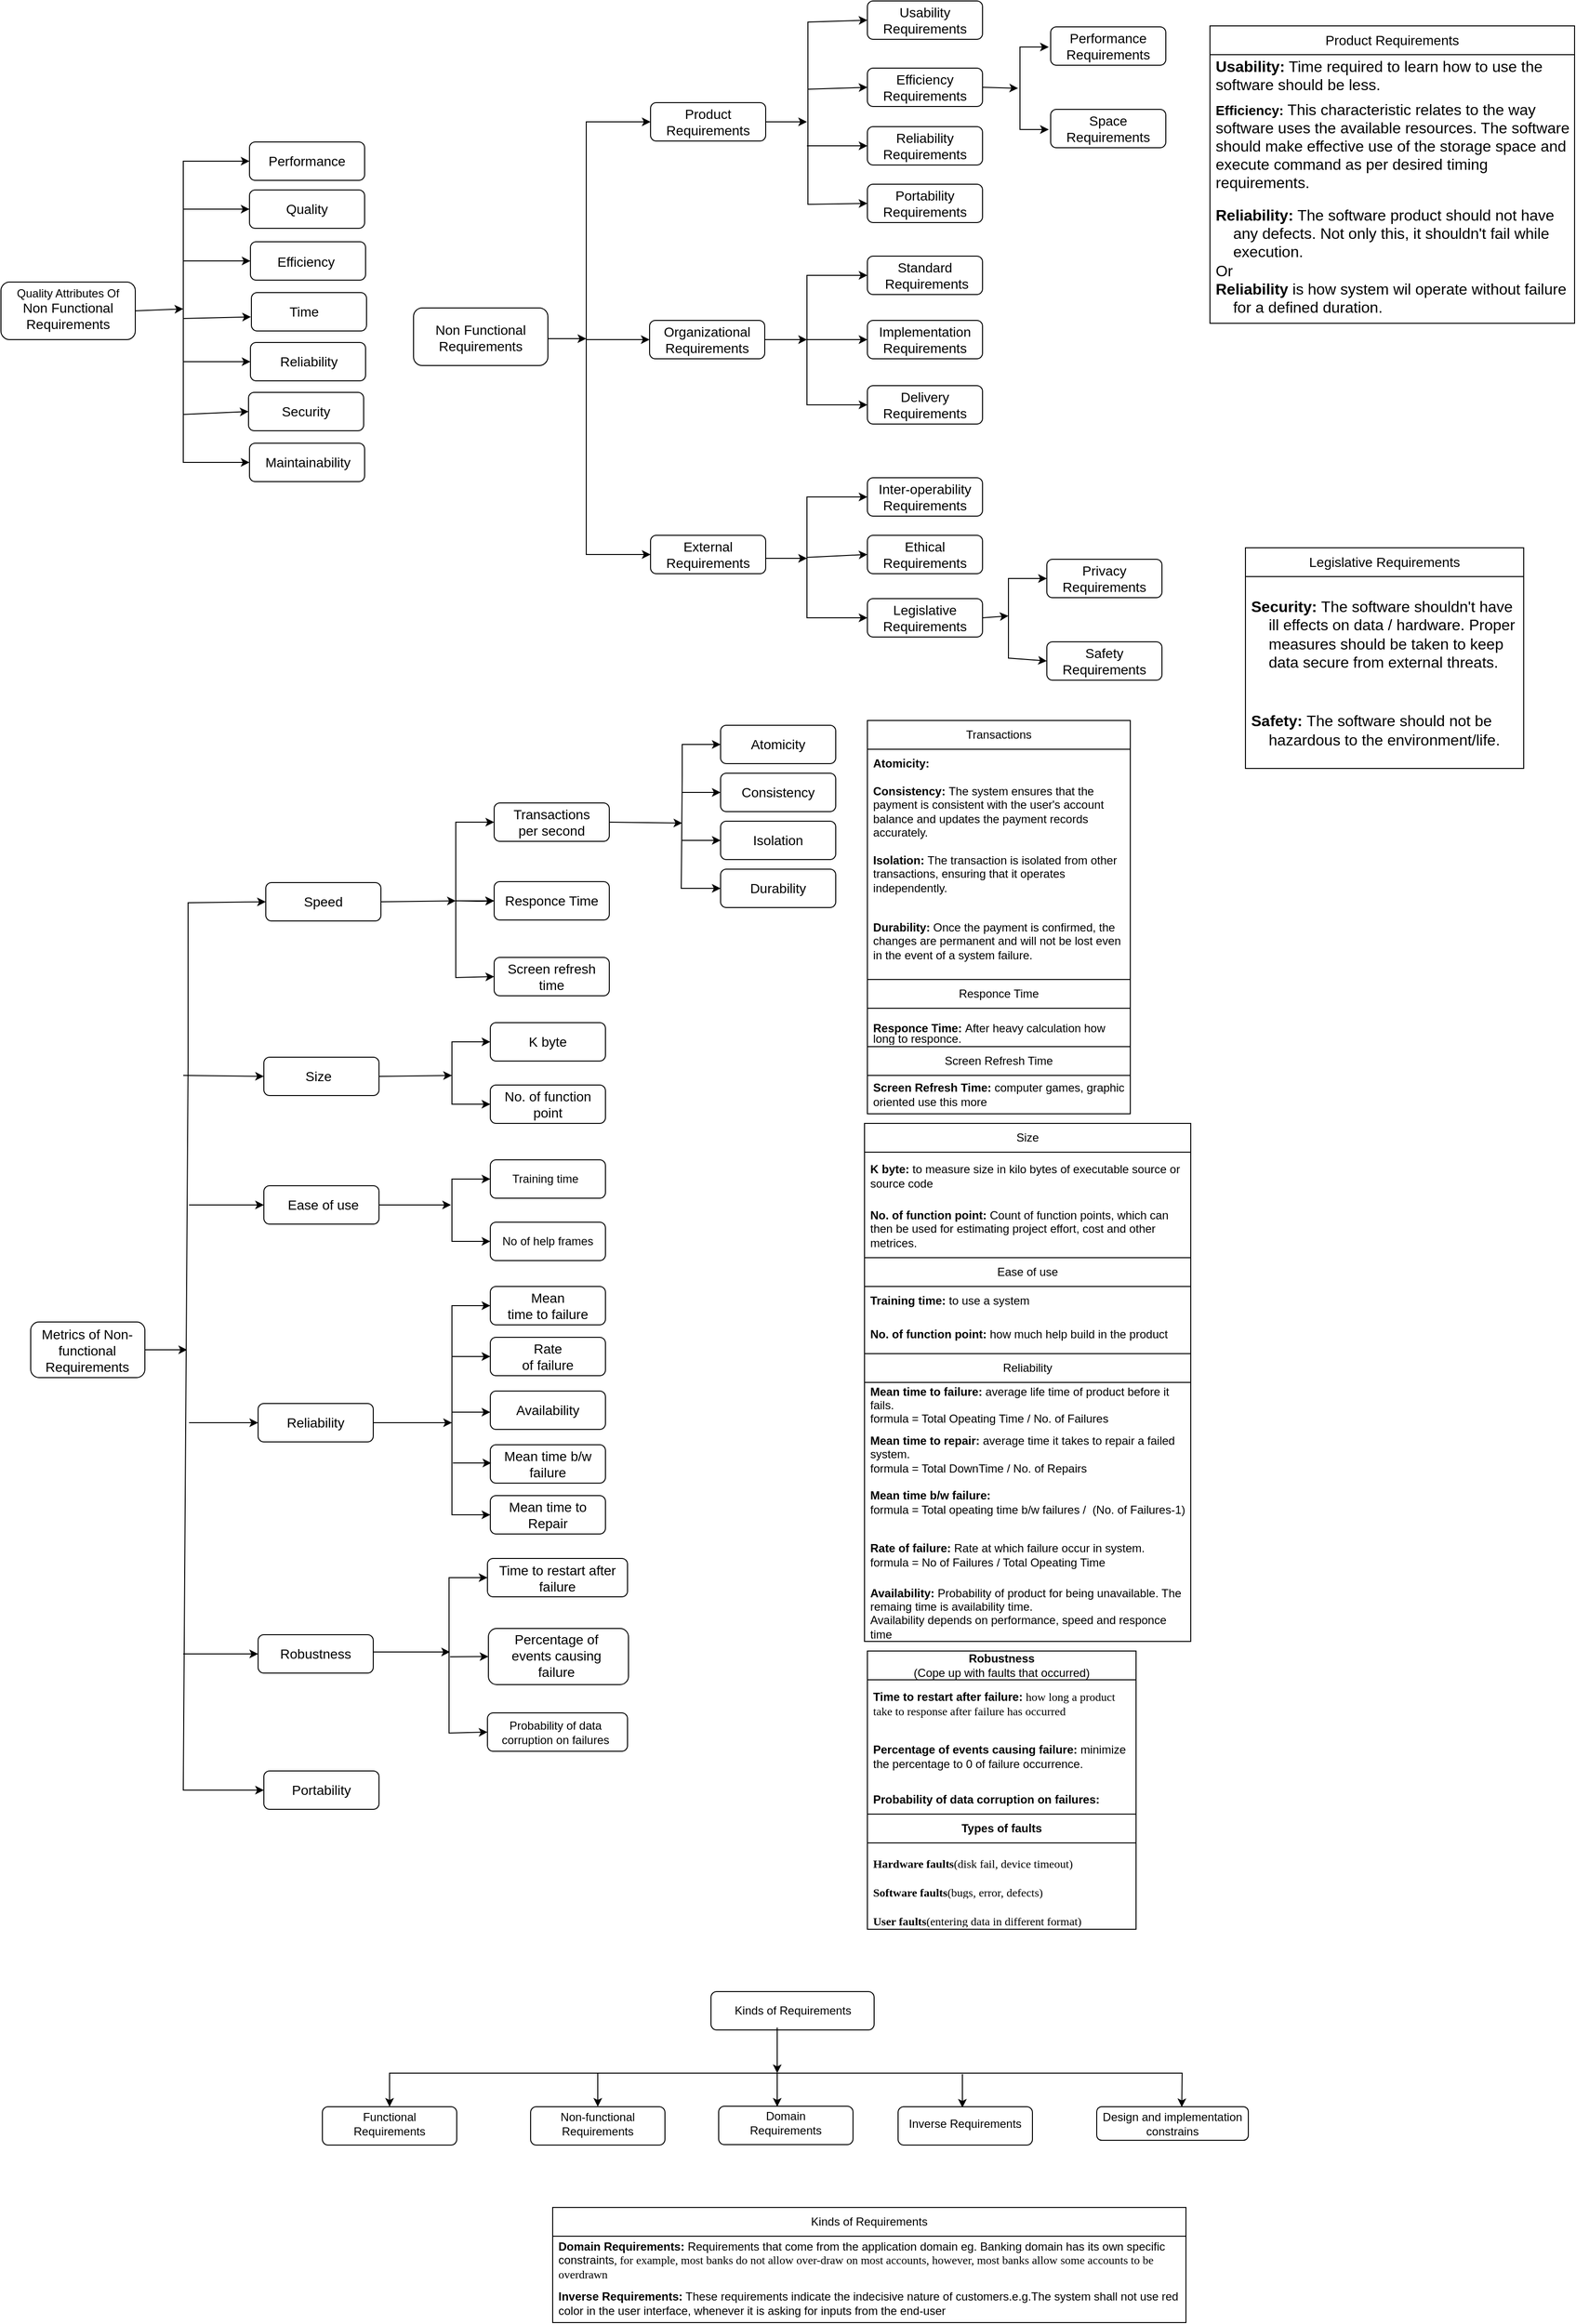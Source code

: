 <mxfile version="22.0.6" type="google">
  <diagram name="Page-1" id="q9WLjEWEsb0Lv2YZ8MVD">
    <mxGraphModel grid="1" page="1" gridSize="10" guides="1" tooltips="1" connect="1" arrows="1" fold="1" pageScale="1" pageWidth="850" pageHeight="1100" math="0" shadow="0">
      <root>
        <mxCell id="0" />
        <mxCell id="1" parent="0" />
        <mxCell id="3e6P-t_C4wR-FdqysBMm-1" value="" style="rounded=1;whiteSpace=wrap;html=1;" vertex="1" parent="1">
          <mxGeometry x="299" y="187" width="120" height="40" as="geometry" />
        </mxCell>
        <mxCell id="3e6P-t_C4wR-FdqysBMm-2" value="&lt;font style=&quot;font-size: 14px;&quot;&gt;Performance&lt;/font&gt;" style="text;html=1;strokeColor=none;fillColor=none;align=center;verticalAlign=middle;whiteSpace=wrap;rounded=0;" vertex="1" parent="1">
          <mxGeometry x="309" y="187" width="100" height="40" as="geometry" />
        </mxCell>
        <mxCell id="3e6P-t_C4wR-FdqysBMm-3" value="" style="rounded=1;whiteSpace=wrap;html=1;" vertex="1" parent="1">
          <mxGeometry x="299" y="237" width="120" height="40" as="geometry" />
        </mxCell>
        <mxCell id="3e6P-t_C4wR-FdqysBMm-4" value="&lt;font style=&quot;font-size: 14px;&quot;&gt;Quality&lt;/font&gt;" style="text;html=1;strokeColor=none;fillColor=none;align=center;verticalAlign=middle;whiteSpace=wrap;rounded=0;" vertex="1" parent="1">
          <mxGeometry x="319" y="242" width="80" height="30" as="geometry" />
        </mxCell>
        <mxCell id="3e6P-t_C4wR-FdqysBMm-5" value="" style="rounded=1;whiteSpace=wrap;html=1;" vertex="1" parent="1">
          <mxGeometry x="300" y="291" width="120" height="40" as="geometry" />
        </mxCell>
        <mxCell id="3e6P-t_C4wR-FdqysBMm-6" value="&lt;font style=&quot;font-size: 14px;&quot;&gt;Efficiency&lt;/font&gt;" style="text;html=1;strokeColor=none;fillColor=none;align=center;verticalAlign=middle;whiteSpace=wrap;rounded=0;" vertex="1" parent="1">
          <mxGeometry x="308" y="292" width="100" height="40" as="geometry" />
        </mxCell>
        <mxCell id="3e6P-t_C4wR-FdqysBMm-7" value="" style="rounded=1;whiteSpace=wrap;html=1;" vertex="1" parent="1">
          <mxGeometry x="301" y="344" width="120" height="40" as="geometry" />
        </mxCell>
        <mxCell id="3e6P-t_C4wR-FdqysBMm-8" value="&lt;font style=&quot;font-size: 14px;&quot;&gt;Time&lt;/font&gt;" style="text;html=1;strokeColor=none;fillColor=none;align=center;verticalAlign=middle;whiteSpace=wrap;rounded=0;" vertex="1" parent="1">
          <mxGeometry x="326" y="349" width="60" height="30" as="geometry" />
        </mxCell>
        <mxCell id="3e6P-t_C4wR-FdqysBMm-9" value="" style="rounded=1;whiteSpace=wrap;html=1;" vertex="1" parent="1">
          <mxGeometry x="300" y="396" width="120" height="40" as="geometry" />
        </mxCell>
        <mxCell id="3e6P-t_C4wR-FdqysBMm-10" value="&lt;font style=&quot;font-size: 14px;&quot;&gt;Reliability&lt;/font&gt;" style="text;html=1;strokeColor=none;fillColor=none;align=center;verticalAlign=middle;whiteSpace=wrap;rounded=0;" vertex="1" parent="1">
          <mxGeometry x="321" y="396" width="80" height="40" as="geometry" />
        </mxCell>
        <mxCell id="3e6P-t_C4wR-FdqysBMm-11" value="" style="rounded=1;whiteSpace=wrap;html=1;" vertex="1" parent="1">
          <mxGeometry x="298" y="448" width="120" height="40" as="geometry" />
        </mxCell>
        <mxCell id="3e6P-t_C4wR-FdqysBMm-12" value="&lt;font style=&quot;font-size: 14px;&quot;&gt;Security&lt;/font&gt;" style="text;html=1;strokeColor=none;fillColor=none;align=center;verticalAlign=middle;whiteSpace=wrap;rounded=0;" vertex="1" parent="1">
          <mxGeometry x="328" y="453" width="60" height="30" as="geometry" />
        </mxCell>
        <mxCell id="3e6P-t_C4wR-FdqysBMm-13" value="" style="rounded=1;whiteSpace=wrap;html=1;" vertex="1" parent="1">
          <mxGeometry x="299" y="501" width="120" height="40" as="geometry" />
        </mxCell>
        <mxCell id="3e6P-t_C4wR-FdqysBMm-14" value="&lt;font style=&quot;font-size: 14px;&quot;&gt;Maintainability&lt;/font&gt;" style="text;html=1;strokeColor=none;fillColor=none;align=center;verticalAlign=middle;whiteSpace=wrap;rounded=0;" vertex="1" parent="1">
          <mxGeometry x="315" y="496" width="90" height="50" as="geometry" />
        </mxCell>
        <mxCell id="3e6P-t_C4wR-FdqysBMm-15" value="" style="endArrow=classic;html=1;rounded=0;exitX=1;exitY=0.5;exitDx=0;exitDy=0;" edge="1" parent="1" source="3e6P-t_C4wR-FdqysBMm-16">
          <mxGeometry width="50" height="50" relative="1" as="geometry">
            <mxPoint x="180" y="363" as="sourcePoint" />
            <mxPoint x="230" y="361" as="targetPoint" />
          </mxGeometry>
        </mxCell>
        <mxCell id="3e6P-t_C4wR-FdqysBMm-16" value="" style="rounded=1;whiteSpace=wrap;html=1;" vertex="1" parent="1">
          <mxGeometry x="40" y="333" width="140" height="60" as="geometry" />
        </mxCell>
        <mxCell id="3e6P-t_C4wR-FdqysBMm-17" value="Quality Attributes Of&lt;br style=&quot;border-color: var(--border-color); font-size: 14px;&quot;&gt;&lt;span style=&quot;font-size: 14px;&quot;&gt;Non Functional Requirements&lt;/span&gt;" style="text;html=1;strokeColor=none;fillColor=none;align=center;verticalAlign=middle;whiteSpace=wrap;rounded=0;" vertex="1" parent="1">
          <mxGeometry x="50" y="336" width="120" height="50" as="geometry" />
        </mxCell>
        <mxCell id="3e6P-t_C4wR-FdqysBMm-18" value="" style="endArrow=classic;html=1;rounded=0;entryX=0;entryY=0.5;entryDx=0;entryDy=0;" edge="1" parent="1" target="3e6P-t_C4wR-FdqysBMm-1">
          <mxGeometry width="50" height="50" relative="1" as="geometry">
            <mxPoint x="230" y="361" as="sourcePoint" />
            <mxPoint x="260" y="301" as="targetPoint" />
            <Array as="points">
              <mxPoint x="230" y="207" />
            </Array>
          </mxGeometry>
        </mxCell>
        <mxCell id="3e6P-t_C4wR-FdqysBMm-19" value="" style="endArrow=classic;html=1;rounded=0;entryX=0;entryY=0.5;entryDx=0;entryDy=0;" edge="1" parent="1" target="3e6P-t_C4wR-FdqysBMm-13">
          <mxGeometry width="50" height="50" relative="1" as="geometry">
            <mxPoint x="230" y="361" as="sourcePoint" />
            <mxPoint x="240" y="453" as="targetPoint" />
            <Array as="points">
              <mxPoint x="230" y="521" />
            </Array>
          </mxGeometry>
        </mxCell>
        <mxCell id="3e6P-t_C4wR-FdqysBMm-20" value="" style="endArrow=classic;html=1;rounded=0;entryX=0;entryY=0.5;entryDx=0;entryDy=0;" edge="1" parent="1" target="3e6P-t_C4wR-FdqysBMm-3">
          <mxGeometry width="50" height="50" relative="1" as="geometry">
            <mxPoint x="230" y="257" as="sourcePoint" />
            <mxPoint x="301" y="251" as="targetPoint" />
          </mxGeometry>
        </mxCell>
        <mxCell id="3e6P-t_C4wR-FdqysBMm-21" value="" style="endArrow=classic;html=1;rounded=0;entryX=0;entryY=0.5;entryDx=0;entryDy=0;" edge="1" parent="1" target="3e6P-t_C4wR-FdqysBMm-5">
          <mxGeometry width="50" height="50" relative="1" as="geometry">
            <mxPoint x="230" y="311" as="sourcePoint" />
            <mxPoint x="290" y="294" as="targetPoint" />
          </mxGeometry>
        </mxCell>
        <mxCell id="3e6P-t_C4wR-FdqysBMm-22" value="" style="endArrow=classic;html=1;rounded=0;entryX=0;entryY=0.5;entryDx=0;entryDy=0;" edge="1" parent="1" target="3e6P-t_C4wR-FdqysBMm-9">
          <mxGeometry width="50" height="50" relative="1" as="geometry">
            <mxPoint x="230" y="416" as="sourcePoint" />
            <mxPoint x="290" y="411" as="targetPoint" />
          </mxGeometry>
        </mxCell>
        <mxCell id="3e6P-t_C4wR-FdqysBMm-23" value="" style="endArrow=classic;html=1;rounded=0;entryX=0;entryY=0.5;entryDx=0;entryDy=0;" edge="1" parent="1" target="3e6P-t_C4wR-FdqysBMm-11">
          <mxGeometry width="50" height="50" relative="1" as="geometry">
            <mxPoint x="230" y="471" as="sourcePoint" />
            <mxPoint x="270" y="471" as="targetPoint" />
          </mxGeometry>
        </mxCell>
        <mxCell id="3e6P-t_C4wR-FdqysBMm-24" value="" style="rounded=1;whiteSpace=wrap;html=1;" vertex="1" parent="1">
          <mxGeometry x="470" y="360" width="140" height="60" as="geometry" />
        </mxCell>
        <mxCell id="3e6P-t_C4wR-FdqysBMm-25" value="&lt;font style=&quot;font-size: 14px;&quot;&gt;Non Functional Requirements&lt;/font&gt;" style="text;html=1;strokeColor=none;fillColor=none;align=center;verticalAlign=middle;whiteSpace=wrap;rounded=0;" vertex="1" parent="1">
          <mxGeometry x="490" y="370" width="100" height="42" as="geometry" />
        </mxCell>
        <mxCell id="3e6P-t_C4wR-FdqysBMm-26" value="" style="rounded=1;whiteSpace=wrap;html=1;" vertex="1" parent="1">
          <mxGeometry x="717" y="146" width="120" height="40" as="geometry" />
        </mxCell>
        <mxCell id="3e6P-t_C4wR-FdqysBMm-27" value="&lt;span style=&quot;font-size: 14px;&quot;&gt;Product Requirements&lt;/span&gt;" style="text;html=1;strokeColor=none;fillColor=none;align=center;verticalAlign=middle;whiteSpace=wrap;rounded=0;" vertex="1" parent="1">
          <mxGeometry x="727" y="151" width="100" height="30" as="geometry" />
        </mxCell>
        <mxCell id="3e6P-t_C4wR-FdqysBMm-28" value="" style="rounded=1;whiteSpace=wrap;html=1;" vertex="1" parent="1">
          <mxGeometry x="716" y="373" width="120" height="40" as="geometry" />
        </mxCell>
        <mxCell id="3e6P-t_C4wR-FdqysBMm-29" value="&lt;span style=&quot;font-size: 14px;&quot;&gt;Organizational Requirements&lt;/span&gt;" style="text;html=1;strokeColor=none;fillColor=none;align=center;verticalAlign=middle;whiteSpace=wrap;rounded=0;" vertex="1" parent="1">
          <mxGeometry x="726" y="378" width="100" height="30" as="geometry" />
        </mxCell>
        <mxCell id="3e6P-t_C4wR-FdqysBMm-30" value="" style="rounded=1;whiteSpace=wrap;html=1;" vertex="1" parent="1">
          <mxGeometry x="717" y="597" width="120" height="40" as="geometry" />
        </mxCell>
        <mxCell id="3e6P-t_C4wR-FdqysBMm-31" value="&lt;span style=&quot;font-size: 14px;&quot;&gt;External Requirements&lt;/span&gt;" style="text;html=1;strokeColor=none;fillColor=none;align=center;verticalAlign=middle;whiteSpace=wrap;rounded=0;" vertex="1" parent="1">
          <mxGeometry x="727" y="602" width="100" height="30" as="geometry" />
        </mxCell>
        <mxCell id="3e6P-t_C4wR-FdqysBMm-32" value="" style="rounded=1;whiteSpace=wrap;html=1;" vertex="1" parent="1">
          <mxGeometry x="943" y="40" width="120" height="40" as="geometry" />
        </mxCell>
        <mxCell id="3e6P-t_C4wR-FdqysBMm-33" value="&lt;span style=&quot;font-size: 14px;&quot;&gt;Usability Requirements&lt;/span&gt;" style="text;html=1;strokeColor=none;fillColor=none;align=center;verticalAlign=middle;whiteSpace=wrap;rounded=0;" vertex="1" parent="1">
          <mxGeometry x="953" y="45" width="100" height="30" as="geometry" />
        </mxCell>
        <mxCell id="3e6P-t_C4wR-FdqysBMm-34" value="" style="rounded=1;whiteSpace=wrap;html=1;" vertex="1" parent="1">
          <mxGeometry x="943" y="110" width="120" height="40" as="geometry" />
        </mxCell>
        <mxCell id="3e6P-t_C4wR-FdqysBMm-35" value="&lt;span style=&quot;font-size: 14px;&quot;&gt;Efficiency Requirements&lt;/span&gt;" style="text;html=1;strokeColor=none;fillColor=none;align=center;verticalAlign=middle;whiteSpace=wrap;rounded=0;" vertex="1" parent="1">
          <mxGeometry x="953" y="115" width="100" height="30" as="geometry" />
        </mxCell>
        <mxCell id="3e6P-t_C4wR-FdqysBMm-36" value="" style="rounded=1;whiteSpace=wrap;html=1;" vertex="1" parent="1">
          <mxGeometry x="943" y="171" width="120" height="40" as="geometry" />
        </mxCell>
        <mxCell id="3e6P-t_C4wR-FdqysBMm-37" value="&lt;span style=&quot;font-size: 14px;&quot;&gt;Reliability Requirements&lt;/span&gt;" style="text;html=1;strokeColor=none;fillColor=none;align=center;verticalAlign=middle;whiteSpace=wrap;rounded=0;" vertex="1" parent="1">
          <mxGeometry x="953" y="176" width="100" height="30" as="geometry" />
        </mxCell>
        <mxCell id="3e6P-t_C4wR-FdqysBMm-38" value="" style="rounded=1;whiteSpace=wrap;html=1;" vertex="1" parent="1">
          <mxGeometry x="943" y="231" width="120" height="40" as="geometry" />
        </mxCell>
        <mxCell id="3e6P-t_C4wR-FdqysBMm-39" value="&lt;span style=&quot;font-size: 14px;&quot;&gt;Portability Requirements&lt;/span&gt;" style="text;html=1;strokeColor=none;fillColor=none;align=center;verticalAlign=middle;whiteSpace=wrap;rounded=0;" vertex="1" parent="1">
          <mxGeometry x="953" y="236" width="100" height="30" as="geometry" />
        </mxCell>
        <mxCell id="3e6P-t_C4wR-FdqysBMm-40" value="" style="endArrow=classic;html=1;rounded=0;exitX=1;exitY=0.5;exitDx=0;exitDy=0;" edge="1" parent="1">
          <mxGeometry width="50" height="50" relative="1" as="geometry">
            <mxPoint x="610" y="392" as="sourcePoint" />
            <mxPoint x="650" y="392" as="targetPoint" />
          </mxGeometry>
        </mxCell>
        <mxCell id="3e6P-t_C4wR-FdqysBMm-41" value="" style="endArrow=classic;html=1;rounded=0;entryX=0;entryY=0.5;entryDx=0;entryDy=0;" edge="1" parent="1" target="3e6P-t_C4wR-FdqysBMm-26">
          <mxGeometry width="50" height="50" relative="1" as="geometry">
            <mxPoint x="650" y="371" as="sourcePoint" />
            <mxPoint x="680" y="271" as="targetPoint" />
            <Array as="points">
              <mxPoint x="650" y="166" />
            </Array>
          </mxGeometry>
        </mxCell>
        <mxCell id="3e6P-t_C4wR-FdqysBMm-42" value="" style="endArrow=classic;html=1;rounded=0;entryX=0;entryY=0.5;entryDx=0;entryDy=0;" edge="1" parent="1" target="3e6P-t_C4wR-FdqysBMm-30">
          <mxGeometry width="50" height="50" relative="1" as="geometry">
            <mxPoint x="650" y="371" as="sourcePoint" />
            <mxPoint x="800" y="431" as="targetPoint" />
            <Array as="points">
              <mxPoint x="650" y="617" />
            </Array>
          </mxGeometry>
        </mxCell>
        <mxCell id="3e6P-t_C4wR-FdqysBMm-43" value="" style="endArrow=classic;html=1;rounded=0;exitX=1;exitY=0.5;exitDx=0;exitDy=0;" edge="1" parent="1" source="3e6P-t_C4wR-FdqysBMm-26">
          <mxGeometry width="50" height="50" relative="1" as="geometry">
            <mxPoint x="872" y="232" as="sourcePoint" />
            <mxPoint x="880" y="166" as="targetPoint" />
          </mxGeometry>
        </mxCell>
        <mxCell id="3e6P-t_C4wR-FdqysBMm-44" value="" style="endArrow=classic;html=1;rounded=0;entryX=0;entryY=0.5;entryDx=0;entryDy=0;" edge="1" parent="1" target="3e6P-t_C4wR-FdqysBMm-32">
          <mxGeometry width="50" height="50" relative="1" as="geometry">
            <mxPoint x="881" y="192" as="sourcePoint" />
            <mxPoint x="921" y="115" as="targetPoint" />
            <Array as="points">
              <mxPoint x="881" y="62" />
            </Array>
          </mxGeometry>
        </mxCell>
        <mxCell id="3e6P-t_C4wR-FdqysBMm-45" value="" style="endArrow=classic;html=1;rounded=0;entryX=0;entryY=0.5;entryDx=0;entryDy=0;" edge="1" parent="1" target="3e6P-t_C4wR-FdqysBMm-38">
          <mxGeometry width="50" height="50" relative="1" as="geometry">
            <mxPoint x="881" y="192" as="sourcePoint" />
            <mxPoint x="961" y="172" as="targetPoint" />
            <Array as="points">
              <mxPoint x="881" y="252" />
            </Array>
          </mxGeometry>
        </mxCell>
        <mxCell id="3e6P-t_C4wR-FdqysBMm-46" value="" style="endArrow=classic;html=1;rounded=0;entryX=0;entryY=0.5;entryDx=0;entryDy=0;" edge="1" parent="1" target="3e6P-t_C4wR-FdqysBMm-34">
          <mxGeometry width="50" height="50" relative="1" as="geometry">
            <mxPoint x="881" y="132" as="sourcePoint" />
            <mxPoint x="941" y="132" as="targetPoint" />
          </mxGeometry>
        </mxCell>
        <mxCell id="3e6P-t_C4wR-FdqysBMm-47" value="" style="endArrow=classic;html=1;rounded=0;entryX=0;entryY=0.5;entryDx=0;entryDy=0;" edge="1" parent="1" target="3e6P-t_C4wR-FdqysBMm-36">
          <mxGeometry width="50" height="50" relative="1" as="geometry">
            <mxPoint x="880" y="191" as="sourcePoint" />
            <mxPoint x="900" y="185" as="targetPoint" />
          </mxGeometry>
        </mxCell>
        <mxCell id="3e6P-t_C4wR-FdqysBMm-48" value="" style="endArrow=classic;html=1;rounded=0;entryX=0;entryY=0.5;entryDx=0;entryDy=0;" edge="1" parent="1" target="3e6P-t_C4wR-FdqysBMm-28">
          <mxGeometry width="50" height="50" relative="1" as="geometry">
            <mxPoint x="650" y="393" as="sourcePoint" />
            <mxPoint x="720" y="311" as="targetPoint" />
          </mxGeometry>
        </mxCell>
        <mxCell id="3e6P-t_C4wR-FdqysBMm-49" value="" style="endArrow=classic;html=1;rounded=0;entryX=-0.004;entryY=0.633;entryDx=0;entryDy=0;entryPerimeter=0;" edge="1" parent="1" target="3e6P-t_C4wR-FdqysBMm-7">
          <mxGeometry width="50" height="50" relative="1" as="geometry">
            <mxPoint x="230" y="371" as="sourcePoint" />
            <mxPoint x="430" y="381" as="targetPoint" />
          </mxGeometry>
        </mxCell>
        <mxCell id="3e6P-t_C4wR-FdqysBMm-50" value="" style="rounded=1;whiteSpace=wrap;html=1;" vertex="1" parent="1">
          <mxGeometry x="1134" y="67" width="120" height="40" as="geometry" />
        </mxCell>
        <mxCell id="3e6P-t_C4wR-FdqysBMm-51" value="&lt;span style=&quot;font-size: 14px;&quot;&gt;Performance Requirements&lt;/span&gt;" style="text;html=1;strokeColor=none;fillColor=none;align=center;verticalAlign=middle;whiteSpace=wrap;rounded=0;" vertex="1" parent="1">
          <mxGeometry x="1144" y="72" width="100" height="30" as="geometry" />
        </mxCell>
        <mxCell id="3e6P-t_C4wR-FdqysBMm-52" value="" style="rounded=1;whiteSpace=wrap;html=1;" vertex="1" parent="1">
          <mxGeometry x="1134" y="153" width="120" height="40" as="geometry" />
        </mxCell>
        <mxCell id="3e6P-t_C4wR-FdqysBMm-53" value="&lt;span style=&quot;font-size: 14px;&quot;&gt;Space Requirements&lt;/span&gt;" style="text;html=1;strokeColor=none;fillColor=none;align=center;verticalAlign=middle;whiteSpace=wrap;rounded=0;" vertex="1" parent="1">
          <mxGeometry x="1144" y="158" width="100" height="30" as="geometry" />
        </mxCell>
        <mxCell id="3e6P-t_C4wR-FdqysBMm-54" value="" style="endArrow=classic;startArrow=classic;html=1;rounded=0;" edge="1" parent="1">
          <mxGeometry width="50" height="50" relative="1" as="geometry">
            <mxPoint x="1132" y="174" as="sourcePoint" />
            <mxPoint x="1132" y="88" as="targetPoint" />
            <Array as="points">
              <mxPoint x="1102" y="174" />
              <mxPoint x="1102" y="129" />
              <mxPoint x="1102" y="88" />
            </Array>
          </mxGeometry>
        </mxCell>
        <mxCell id="3e6P-t_C4wR-FdqysBMm-55" value="" style="endArrow=classic;html=1;rounded=0;exitX=1;exitY=0.5;exitDx=0;exitDy=0;" edge="1" parent="1" source="3e6P-t_C4wR-FdqysBMm-34">
          <mxGeometry width="50" height="50" relative="1" as="geometry">
            <mxPoint x="1019" y="191" as="sourcePoint" />
            <mxPoint x="1100" y="131" as="targetPoint" />
          </mxGeometry>
        </mxCell>
        <mxCell id="3e6P-t_C4wR-FdqysBMm-56" value="" style="rounded=1;whiteSpace=wrap;html=1;" vertex="1" parent="1">
          <mxGeometry x="943" y="306" width="120" height="40" as="geometry" />
        </mxCell>
        <mxCell id="3e6P-t_C4wR-FdqysBMm-57" value="&lt;span style=&quot;font-size: 14px;&quot;&gt;Standard&lt;br&gt;&amp;nbsp;Requirements&lt;/span&gt;" style="text;html=1;strokeColor=none;fillColor=none;align=center;verticalAlign=middle;whiteSpace=wrap;rounded=0;" vertex="1" parent="1">
          <mxGeometry x="953" y="311" width="100" height="30" as="geometry" />
        </mxCell>
        <mxCell id="3e6P-t_C4wR-FdqysBMm-58" value="" style="rounded=1;whiteSpace=wrap;html=1;" vertex="1" parent="1">
          <mxGeometry x="943" y="373" width="120" height="40" as="geometry" />
        </mxCell>
        <mxCell id="3e6P-t_C4wR-FdqysBMm-59" value="&lt;span style=&quot;font-size: 14px;&quot;&gt;Implementation Requirements&lt;/span&gt;" style="text;html=1;strokeColor=none;fillColor=none;align=center;verticalAlign=middle;whiteSpace=wrap;rounded=0;" vertex="1" parent="1">
          <mxGeometry x="953" y="378" width="100" height="30" as="geometry" />
        </mxCell>
        <mxCell id="3e6P-t_C4wR-FdqysBMm-60" value="" style="rounded=1;whiteSpace=wrap;html=1;" vertex="1" parent="1">
          <mxGeometry x="943" y="441" width="120" height="40" as="geometry" />
        </mxCell>
        <mxCell id="3e6P-t_C4wR-FdqysBMm-61" value="&lt;span style=&quot;font-size: 14px;&quot;&gt;Delivery Requirements&lt;/span&gt;" style="text;html=1;strokeColor=none;fillColor=none;align=center;verticalAlign=middle;whiteSpace=wrap;rounded=0;" vertex="1" parent="1">
          <mxGeometry x="953" y="446" width="100" height="30" as="geometry" />
        </mxCell>
        <mxCell id="3e6P-t_C4wR-FdqysBMm-62" value="" style="endArrow=classic;startArrow=classic;html=1;rounded=0;entryX=0;entryY=0.5;entryDx=0;entryDy=0;exitX=0;exitY=0.5;exitDx=0;exitDy=0;" edge="1" parent="1" source="3e6P-t_C4wR-FdqysBMm-60" target="3e6P-t_C4wR-FdqysBMm-56">
          <mxGeometry width="50" height="50" relative="1" as="geometry">
            <mxPoint x="850" y="391" as="sourcePoint" />
            <mxPoint x="900" y="341" as="targetPoint" />
            <Array as="points">
              <mxPoint x="880" y="461" />
              <mxPoint x="880" y="383" />
              <mxPoint x="880" y="326" />
            </Array>
          </mxGeometry>
        </mxCell>
        <mxCell id="3e6P-t_C4wR-FdqysBMm-63" value="" style="endArrow=classic;html=1;rounded=0;entryX=0;entryY=0.5;entryDx=0;entryDy=0;" edge="1" parent="1" target="3e6P-t_C4wR-FdqysBMm-58">
          <mxGeometry width="50" height="50" relative="1" as="geometry">
            <mxPoint x="880" y="393" as="sourcePoint" />
            <mxPoint x="900" y="381" as="targetPoint" />
          </mxGeometry>
        </mxCell>
        <mxCell id="3e6P-t_C4wR-FdqysBMm-64" value="" style="endArrow=classic;html=1;rounded=0;exitX=1;exitY=0.75;exitDx=0;exitDy=0;" edge="1" parent="1">
          <mxGeometry width="50" height="50" relative="1" as="geometry">
            <mxPoint x="836" y="393" as="sourcePoint" />
            <mxPoint x="880" y="393" as="targetPoint" />
          </mxGeometry>
        </mxCell>
        <mxCell id="3e6P-t_C4wR-FdqysBMm-65" value="" style="rounded=1;whiteSpace=wrap;html=1;" vertex="1" parent="1">
          <mxGeometry x="943" y="537" width="120" height="40" as="geometry" />
        </mxCell>
        <mxCell id="3e6P-t_C4wR-FdqysBMm-66" value="&lt;font style=&quot;font-size: 14px;&quot;&gt;Inter-operability&lt;/font&gt;&lt;br&gt;&lt;span style=&quot;font-size: 14px;&quot;&gt;Requirements&lt;/span&gt;" style="text;html=1;strokeColor=none;fillColor=none;align=center;verticalAlign=middle;whiteSpace=wrap;rounded=0;" vertex="1" parent="1">
          <mxGeometry x="953" y="542" width="100" height="30" as="geometry" />
        </mxCell>
        <mxCell id="3e6P-t_C4wR-FdqysBMm-67" value="" style="rounded=1;whiteSpace=wrap;html=1;" vertex="1" parent="1">
          <mxGeometry x="943" y="597" width="120" height="40" as="geometry" />
        </mxCell>
        <mxCell id="3e6P-t_C4wR-FdqysBMm-68" value="&lt;span style=&quot;font-size: 14px;&quot;&gt;Ethical Requirements&lt;/span&gt;" style="text;html=1;strokeColor=none;fillColor=none;align=center;verticalAlign=middle;whiteSpace=wrap;rounded=0;" vertex="1" parent="1">
          <mxGeometry x="953" y="602" width="100" height="30" as="geometry" />
        </mxCell>
        <mxCell id="3e6P-t_C4wR-FdqysBMm-69" value="" style="rounded=1;whiteSpace=wrap;html=1;" vertex="1" parent="1">
          <mxGeometry x="943" y="663" width="120" height="40" as="geometry" />
        </mxCell>
        <mxCell id="3e6P-t_C4wR-FdqysBMm-70" value="&lt;span style=&quot;font-size: 14px;&quot;&gt;Legislative Requirements&lt;/span&gt;" style="text;html=1;strokeColor=none;fillColor=none;align=center;verticalAlign=middle;whiteSpace=wrap;rounded=0;" vertex="1" parent="1">
          <mxGeometry x="953" y="668" width="100" height="30" as="geometry" />
        </mxCell>
        <mxCell id="3e6P-t_C4wR-FdqysBMm-71" value="" style="endArrow=classic;startArrow=classic;html=1;rounded=0;entryX=0;entryY=0.5;entryDx=0;entryDy=0;exitX=0;exitY=0.5;exitDx=0;exitDy=0;" edge="1" parent="1" source="3e6P-t_C4wR-FdqysBMm-69" target="3e6P-t_C4wR-FdqysBMm-65">
          <mxGeometry width="50" height="50" relative="1" as="geometry">
            <mxPoint x="877" y="670" as="sourcePoint" />
            <mxPoint x="927" y="620" as="targetPoint" />
            <Array as="points">
              <mxPoint x="880" y="683" />
              <mxPoint x="880" y="610" />
              <mxPoint x="880" y="557" />
            </Array>
          </mxGeometry>
        </mxCell>
        <mxCell id="3e6P-t_C4wR-FdqysBMm-72" value="" style="endArrow=classic;html=1;rounded=0;entryX=0;entryY=0.5;entryDx=0;entryDy=0;" edge="1" parent="1" target="3e6P-t_C4wR-FdqysBMm-67">
          <mxGeometry width="50" height="50" relative="1" as="geometry">
            <mxPoint x="880" y="620" as="sourcePoint" />
            <mxPoint x="920" y="620" as="targetPoint" />
          </mxGeometry>
        </mxCell>
        <mxCell id="3e6P-t_C4wR-FdqysBMm-73" value="" style="endArrow=classic;html=1;rounded=0;exitX=1;exitY=0.6;exitDx=0;exitDy=0;exitPerimeter=0;" edge="1" parent="1" source="3e6P-t_C4wR-FdqysBMm-30">
          <mxGeometry width="50" height="50" relative="1" as="geometry">
            <mxPoint x="837" y="616" as="sourcePoint" />
            <mxPoint x="880" y="621" as="targetPoint" />
          </mxGeometry>
        </mxCell>
        <mxCell id="3e6P-t_C4wR-FdqysBMm-74" value="" style="rounded=1;whiteSpace=wrap;html=1;" vertex="1" parent="1">
          <mxGeometry x="1130" y="622" width="120" height="40" as="geometry" />
        </mxCell>
        <mxCell id="3e6P-t_C4wR-FdqysBMm-75" value="&lt;span style=&quot;font-size: 14px;&quot;&gt;Privacy Requirements&lt;/span&gt;" style="text;html=1;strokeColor=none;fillColor=none;align=center;verticalAlign=middle;whiteSpace=wrap;rounded=0;" vertex="1" parent="1">
          <mxGeometry x="1140" y="627" width="100" height="30" as="geometry" />
        </mxCell>
        <mxCell id="3e6P-t_C4wR-FdqysBMm-76" value="" style="rounded=1;whiteSpace=wrap;html=1;" vertex="1" parent="1">
          <mxGeometry x="1130" y="708" width="120" height="40" as="geometry" />
        </mxCell>
        <mxCell id="3e6P-t_C4wR-FdqysBMm-77" value="&lt;span style=&quot;font-size: 14px;&quot;&gt;Safety Requirements&lt;/span&gt;" style="text;html=1;strokeColor=none;fillColor=none;align=center;verticalAlign=middle;whiteSpace=wrap;rounded=0;" vertex="1" parent="1">
          <mxGeometry x="1140" y="713" width="100" height="30" as="geometry" />
        </mxCell>
        <mxCell id="3e6P-t_C4wR-FdqysBMm-78" value="" style="endArrow=classic;startArrow=classic;html=1;rounded=0;entryX=0;entryY=0.5;entryDx=0;entryDy=0;exitX=0;exitY=0.5;exitDx=0;exitDy=0;" edge="1" parent="1" source="3e6P-t_C4wR-FdqysBMm-76" target="3e6P-t_C4wR-FdqysBMm-74">
          <mxGeometry width="50" height="50" relative="1" as="geometry">
            <mxPoint x="1090" y="725" as="sourcePoint" />
            <mxPoint x="1140" y="675" as="targetPoint" />
            <Array as="points">
              <mxPoint x="1090" y="725" />
              <mxPoint x="1090" y="675" />
              <mxPoint x="1090" y="642" />
            </Array>
          </mxGeometry>
        </mxCell>
        <mxCell id="3e6P-t_C4wR-FdqysBMm-79" value="" style="endArrow=classic;html=1;rounded=0;exitX=1;exitY=0.5;exitDx=0;exitDy=0;" edge="1" parent="1" source="3e6P-t_C4wR-FdqysBMm-69">
          <mxGeometry width="50" height="50" relative="1" as="geometry">
            <mxPoint x="1027" y="716" as="sourcePoint" />
            <mxPoint x="1090" y="681" as="targetPoint" />
          </mxGeometry>
        </mxCell>
        <object label="&lt;font style=&quot;font-size: 14px;&quot;&gt;Product Requirements&lt;/font&gt;" id="3e6P-t_C4wR-FdqysBMm-82">
          <mxCell style="swimlane;fontStyle=0;childLayout=stackLayout;horizontal=1;startSize=30;horizontalStack=0;resizeParent=1;resizeParentMax=0;resizeLast=0;collapsible=1;marginBottom=0;whiteSpace=wrap;html=1;rotation=0;" vertex="1" parent="1">
            <mxGeometry x="1300" y="66" width="380" height="310" as="geometry">
              <mxRectangle x="1300" y="66" width="160" height="30" as="alternateBounds" />
            </mxGeometry>
          </mxCell>
        </object>
        <mxCell id="3e6P-t_C4wR-FdqysBMm-83" value="&lt;font style=&quot;font-size: 16px;&quot;&gt;&lt;b&gt;Usability:&lt;/b&gt; Time required to learn how to use the software should be less.&lt;/font&gt;" style="text;strokeColor=none;fillColor=none;align=left;verticalAlign=middle;spacingLeft=4;spacingRight=4;overflow=hidden;points=[[0,0.5],[1,0.5]];portConstraint=eastwest;rotatable=0;whiteSpace=wrap;html=1;" vertex="1" parent="3e6P-t_C4wR-FdqysBMm-82">
          <mxGeometry y="30" width="380" height="40" as="geometry" />
        </mxCell>
        <mxCell id="3e6P-t_C4wR-FdqysBMm-84" value="&lt;b&gt;&lt;font style=&quot;font-size: 14px;&quot;&gt;Efficiency:&amp;nbsp;&lt;/font&gt;&lt;/b&gt;&lt;span style=&quot;text-indent: -0.19in; background-color: initial; font-size: 12pt;&quot;&gt;&lt;/span&gt;&lt;span style=&quot;text-indent: -0.19in; background-color: initial; font-size: 12pt;&quot;&gt;This characteristic relates to the way software uses the available resources. The software should make effective use of the storage space and execute command as per desired timing requirements.&lt;/span&gt;" style="text;strokeColor=none;fillColor=none;align=left;verticalAlign=middle;spacingLeft=4;spacingRight=4;overflow=hidden;points=[[0,0.5],[1,0.5]];portConstraint=eastwest;rotatable=0;whiteSpace=wrap;html=1;" vertex="1" parent="3e6P-t_C4wR-FdqysBMm-82">
          <mxGeometry y="70" width="380" height="110" as="geometry" />
        </mxCell>
        <mxCell id="3e6P-t_C4wR-FdqysBMm-85" value="&lt;div style=&quot;margin-top: 0pt; margin-bottom: 0pt; margin-left: 0.19in; text-indent: -0.19in; direction: ltr; unicode-bidi: embed; word-break: normal;&quot;&gt;&lt;span style=&quot;font-size:12.0pt&quot;&gt;&lt;/span&gt;&lt;span style=&quot;font-size: 12pt;&quot;&gt;&lt;b style=&quot;&quot;&gt;Reliability:&lt;/b&gt;&lt;/span&gt;&lt;span style=&quot;font-size: 12pt;&quot;&gt; The software product should not have any defects. Not only this, it shouldn&#39;t fail while execution.&lt;/span&gt;&lt;/div&gt;&lt;div style=&quot;margin-top: 0pt; margin-bottom: 0pt; margin-left: 0.19in; text-indent: -0.19in; direction: ltr; unicode-bidi: embed; word-break: normal;&quot;&gt;&lt;span style=&quot;font-size: 12pt;&quot;&gt;Or&lt;/span&gt;&lt;/div&gt;&lt;div style=&quot;margin-top: 0pt; margin-bottom: 0pt; margin-left: 0.19in; text-indent: -0.19in; direction: ltr; unicode-bidi: embed; word-break: normal;&quot;&gt;&lt;span style=&quot;font-size: 12pt;&quot;&gt;&lt;b&gt;Reliability&lt;/b&gt; is how system wil operate without failure for a defined duration.&lt;/span&gt;&lt;/div&gt;" style="text;strokeColor=none;fillColor=none;align=left;verticalAlign=middle;spacingLeft=4;spacingRight=4;overflow=hidden;points=[[0,0.5],[1,0.5]];portConstraint=eastwest;rotatable=0;whiteSpace=wrap;html=1;" vertex="1" parent="3e6P-t_C4wR-FdqysBMm-82">
          <mxGeometry y="180" width="380" height="130" as="geometry" />
        </mxCell>
        <mxCell id="3e6P-t_C4wR-FdqysBMm-88" value="&lt;span style=&quot;font-size: 14px;&quot;&gt;Legislative Requirements&lt;/span&gt;" style="swimlane;fontStyle=0;childLayout=stackLayout;horizontal=1;startSize=30;horizontalStack=0;resizeParent=1;resizeParentMax=0;resizeLast=0;collapsible=1;marginBottom=0;whiteSpace=wrap;html=1;" vertex="1" parent="1">
          <mxGeometry x="1337" y="610" width="290" height="230" as="geometry" />
        </mxCell>
        <mxCell id="3e6P-t_C4wR-FdqysBMm-90" value="&lt;div style=&quot;margin-top: 0pt; margin-bottom: 0pt; margin-left: 0.19in; text-indent: -0.19in; direction: ltr; unicode-bidi: embed; word-break: normal; font-size: 16px;&quot;&gt;&lt;span style=&quot;font-size:12.0pt&quot;&gt;&lt;/span&gt;&lt;span style=&quot;font-weight: bold;&quot;&gt;Security:&lt;/span&gt;&amp;nbsp;The software shouldn&#39;t have ill effects on data / hardware. Proper measures should be taken to keep data secure from external threats.&lt;/div&gt;" style="text;strokeColor=none;fillColor=none;align=left;verticalAlign=middle;spacingLeft=4;spacingRight=4;overflow=hidden;points=[[0,0.5],[1,0.5]];portConstraint=eastwest;rotatable=0;whiteSpace=wrap;html=1;" vertex="1" parent="3e6P-t_C4wR-FdqysBMm-88">
          <mxGeometry y="30" width="290" height="120" as="geometry" />
        </mxCell>
        <mxCell id="3e6P-t_C4wR-FdqysBMm-89" value="&lt;div style=&quot;margin-top: 0pt; margin-bottom: 0pt; margin-left: 0.19in; text-indent: -0.19in; direction: ltr; unicode-bidi: embed; word-break: normal; font-size: 16px;&quot;&gt;&lt;span style=&quot;font-size:12.0pt&quot;&gt;&lt;/span&gt;&lt;span style=&quot;font-weight: bold;&quot;&gt;Safety:&lt;/span&gt;&amp;nbsp;The software should not be hazardous to the environment/life.&lt;/div&gt;" style="text;strokeColor=none;fillColor=none;align=left;verticalAlign=middle;spacingLeft=4;spacingRight=4;overflow=hidden;points=[[0,0.5],[1,0.5]];portConstraint=eastwest;rotatable=0;whiteSpace=wrap;html=1;" vertex="1" parent="3e6P-t_C4wR-FdqysBMm-88">
          <mxGeometry y="150" width="290" height="80" as="geometry" />
        </mxCell>
        <mxCell id="zLquuPzUYw_iiQqxRTt1-1" value="" style="rounded=1;whiteSpace=wrap;html=1;" vertex="1" parent="1">
          <mxGeometry x="71" y="1417" width="119" height="58" as="geometry" />
        </mxCell>
        <mxCell id="l39P4utVq-v9S0HgqIqo-19" value="" style="edgeStyle=orthogonalEdgeStyle;rounded=0;orthogonalLoop=1;jettySize=auto;html=1;" edge="1" parent="1" target="zLquuPzUYw_iiQqxRTt1-18">
          <mxGeometry relative="1" as="geometry">
            <mxPoint x="518" y="978" as="sourcePoint" />
          </mxGeometry>
        </mxCell>
        <mxCell id="zLquuPzUYw_iiQqxRTt1-3" value="" style="rounded=1;whiteSpace=wrap;html=1;" vertex="1" parent="1">
          <mxGeometry x="316" y="959" width="120" height="40" as="geometry" />
        </mxCell>
        <mxCell id="zLquuPzUYw_iiQqxRTt1-4" value="&lt;span style=&quot;font-size: 14px;&quot;&gt;Speed&lt;/span&gt;" style="text;html=1;strokeColor=none;fillColor=none;align=center;verticalAlign=middle;whiteSpace=wrap;rounded=0;" vertex="1" parent="1">
          <mxGeometry x="326" y="964" width="100" height="30" as="geometry" />
        </mxCell>
        <mxCell id="zLquuPzUYw_iiQqxRTt1-5" value="" style="rounded=1;whiteSpace=wrap;html=1;" vertex="1" parent="1">
          <mxGeometry x="314" y="1141" width="120" height="40" as="geometry" />
        </mxCell>
        <mxCell id="zLquuPzUYw_iiQqxRTt1-7" value="" style="rounded=1;whiteSpace=wrap;html=1;" vertex="1" parent="1">
          <mxGeometry x="314" y="1275" width="120" height="40" as="geometry" />
        </mxCell>
        <mxCell id="zLquuPzUYw_iiQqxRTt1-9" value="" style="endArrow=classic;startArrow=classic;html=1;rounded=0;entryX=0;entryY=0.5;entryDx=0;entryDy=0;exitX=0;exitY=0.5;exitDx=0;exitDy=0;" edge="1" parent="1" source="Uopyyp2ZGs49SC_bqZ_I-78" target="zLquuPzUYw_iiQqxRTt1-3">
          <mxGeometry width="50" height="50" relative="1" as="geometry">
            <mxPoint x="205" y="1159" as="sourcePoint" />
            <mxPoint x="255" y="1109" as="targetPoint" />
            <Array as="points">
              <mxPoint x="230" y="1905" />
              <mxPoint x="235" y="1151" />
              <mxPoint x="235" y="980" />
            </Array>
          </mxGeometry>
        </mxCell>
        <mxCell id="zLquuPzUYw_iiQqxRTt1-10" value="" style="endArrow=classic;html=1;rounded=0;entryX=0;entryY=0.5;entryDx=0;entryDy=0;" edge="1" parent="1" target="zLquuPzUYw_iiQqxRTt1-5">
          <mxGeometry width="50" height="50" relative="1" as="geometry">
            <mxPoint x="230" y="1160" as="sourcePoint" />
            <mxPoint x="255" y="1149" as="targetPoint" />
          </mxGeometry>
        </mxCell>
        <mxCell id="zLquuPzUYw_iiQqxRTt1-11" value="" style="endArrow=classic;html=1;rounded=0;exitX=1;exitY=0.75;exitDx=0;exitDy=0;" edge="1" parent="1">
          <mxGeometry width="50" height="50" relative="1" as="geometry">
            <mxPoint x="190" y="1446.05" as="sourcePoint" />
            <mxPoint x="234" y="1446.05" as="targetPoint" />
          </mxGeometry>
        </mxCell>
        <mxCell id="zLquuPzUYw_iiQqxRTt1-12" value="&lt;font style=&quot;font-size: 14px;&quot;&gt;Metrics of Non- functional Requirements&lt;/font&gt;" style="text;html=1;strokeColor=none;fillColor=none;align=center;verticalAlign=middle;whiteSpace=wrap;rounded=0;" vertex="1" parent="1">
          <mxGeometry x="80" y="1422" width="100" height="49" as="geometry" />
        </mxCell>
        <mxCell id="zLquuPzUYw_iiQqxRTt1-13" value="" style="rounded=1;whiteSpace=wrap;html=1;" vertex="1" parent="1">
          <mxGeometry x="554" y="876" width="120" height="40" as="geometry" />
        </mxCell>
        <mxCell id="zLquuPzUYw_iiQqxRTt1-14" value="&lt;span style=&quot;font-size: 14px;&quot;&gt;Transactions per second&lt;/span&gt;" style="text;html=1;strokeColor=none;fillColor=none;align=center;verticalAlign=middle;whiteSpace=wrap;rounded=0;" vertex="1" parent="1">
          <mxGeometry x="564" y="881" width="100" height="30" as="geometry" />
        </mxCell>
        <mxCell id="zLquuPzUYw_iiQqxRTt1-15" value="" style="rounded=1;whiteSpace=wrap;html=1;" vertex="1" parent="1">
          <mxGeometry x="554" y="1037" width="120" height="40" as="geometry" />
        </mxCell>
        <mxCell id="zLquuPzUYw_iiQqxRTt1-16" value="&lt;span style=&quot;font-size: 14px;&quot;&gt;Screen refresh time&lt;/span&gt;" style="text;html=1;strokeColor=none;fillColor=none;align=center;verticalAlign=middle;whiteSpace=wrap;rounded=0;" vertex="1" parent="1">
          <mxGeometry x="564" y="1042" width="100" height="30" as="geometry" />
        </mxCell>
        <mxCell id="zLquuPzUYw_iiQqxRTt1-17" value="" style="endArrow=classic;startArrow=classic;html=1;rounded=0;entryX=0;entryY=0.5;entryDx=0;entryDy=0;exitX=0;exitY=0.5;exitDx=0;exitDy=0;" edge="1" parent="1" source="zLquuPzUYw_iiQqxRTt1-15" target="zLquuPzUYw_iiQqxRTt1-13">
          <mxGeometry width="50" height="50" relative="1" as="geometry">
            <mxPoint x="514" y="979" as="sourcePoint" />
            <mxPoint x="564" y="929" as="targetPoint" />
            <Array as="points">
              <mxPoint x="514" y="1058" />
              <mxPoint x="514" y="929" />
              <mxPoint x="514" y="896" />
            </Array>
          </mxGeometry>
        </mxCell>
        <mxCell id="zLquuPzUYw_iiQqxRTt1-18" value="" style="rounded=1;whiteSpace=wrap;html=1;" vertex="1" parent="1">
          <mxGeometry x="554" y="958" width="120" height="40" as="geometry" />
        </mxCell>
        <mxCell id="zLquuPzUYw_iiQqxRTt1-19" value="&lt;span style=&quot;font-size: 14px;&quot;&gt;Responce Time&lt;/span&gt;" style="text;html=1;strokeColor=none;fillColor=none;align=center;verticalAlign=middle;whiteSpace=wrap;rounded=0;" vertex="1" parent="1">
          <mxGeometry x="564" y="963" width="100" height="30" as="geometry" />
        </mxCell>
        <mxCell id="zLquuPzUYw_iiQqxRTt1-20" value="" style="endArrow=classic;html=1;rounded=0;entryX=0;entryY=0.5;entryDx=0;entryDy=0;" edge="1" parent="1" target="zLquuPzUYw_iiQqxRTt1-18">
          <mxGeometry width="50" height="50" relative="1" as="geometry">
            <mxPoint x="514" y="978" as="sourcePoint" />
            <mxPoint x="541" y="1048" as="targetPoint" />
          </mxGeometry>
        </mxCell>
        <mxCell id="zLquuPzUYw_iiQqxRTt1-21" value="" style="endArrow=classic;html=1;rounded=0;exitX=1;exitY=0.5;exitDx=0;exitDy=0;" edge="1" parent="1" source="zLquuPzUYw_iiQqxRTt1-3">
          <mxGeometry width="50" height="50" relative="1" as="geometry">
            <mxPoint x="438" y="978" as="sourcePoint" />
            <mxPoint x="514" y="978" as="targetPoint" />
            <Array as="points" />
          </mxGeometry>
        </mxCell>
        <mxCell id="l39P4utVq-v9S0HgqIqo-1" value="" style="rounded=1;whiteSpace=wrap;html=1;" vertex="1" parent="1">
          <mxGeometry x="790" y="795" width="120" height="40" as="geometry" />
        </mxCell>
        <mxCell id="l39P4utVq-v9S0HgqIqo-2" value="&lt;span style=&quot;font-size: 14px;&quot;&gt;Atomicity&lt;/span&gt;" style="text;html=1;strokeColor=none;fillColor=none;align=center;verticalAlign=middle;whiteSpace=wrap;rounded=0;" vertex="1" parent="1">
          <mxGeometry x="800" y="800" width="100" height="30" as="geometry" />
        </mxCell>
        <mxCell id="l39P4utVq-v9S0HgqIqo-3" value="" style="rounded=1;whiteSpace=wrap;html=1;" vertex="1" parent="1">
          <mxGeometry x="790" y="895" width="120" height="40" as="geometry" />
        </mxCell>
        <mxCell id="l39P4utVq-v9S0HgqIqo-4" value="&lt;span style=&quot;font-size: 14px;&quot;&gt;Isolation&lt;/span&gt;" style="text;html=1;strokeColor=none;fillColor=none;align=center;verticalAlign=middle;whiteSpace=wrap;rounded=0;" vertex="1" parent="1">
          <mxGeometry x="800" y="900" width="100" height="30" as="geometry" />
        </mxCell>
        <mxCell id="l39P4utVq-v9S0HgqIqo-5" value="" style="endArrow=classic;startArrow=classic;html=1;rounded=0;entryX=0;entryY=0.5;entryDx=0;entryDy=0;exitX=0;exitY=0.5;exitDx=0;exitDy=0;" edge="1" parent="1" source="l39P4utVq-v9S0HgqIqo-10" target="l39P4utVq-v9S0HgqIqo-1">
          <mxGeometry width="50" height="50" relative="1" as="geometry">
            <mxPoint x="750" y="898" as="sourcePoint" />
            <mxPoint x="800" y="848" as="targetPoint" />
            <Array as="points">
              <mxPoint x="749" y="965" />
              <mxPoint x="750" y="848" />
              <mxPoint x="750" y="815" />
            </Array>
          </mxGeometry>
        </mxCell>
        <mxCell id="l39P4utVq-v9S0HgqIqo-6" value="" style="rounded=1;whiteSpace=wrap;html=1;" vertex="1" parent="1">
          <mxGeometry x="790" y="845" width="120" height="40" as="geometry" />
        </mxCell>
        <mxCell id="l39P4utVq-v9S0HgqIqo-7" value="&lt;span style=&quot;font-size: 14px;&quot;&gt;Consistency&lt;/span&gt;" style="text;html=1;strokeColor=none;fillColor=none;align=center;verticalAlign=middle;whiteSpace=wrap;rounded=0;" vertex="1" parent="1">
          <mxGeometry x="800" y="850" width="100" height="30" as="geometry" />
        </mxCell>
        <mxCell id="l39P4utVq-v9S0HgqIqo-8" value="" style="endArrow=classic;html=1;rounded=0;entryX=0;entryY=0.5;entryDx=0;entryDy=0;" edge="1" parent="1" target="l39P4utVq-v9S0HgqIqo-6">
          <mxGeometry width="50" height="50" relative="1" as="geometry">
            <mxPoint x="750" y="865" as="sourcePoint" />
            <mxPoint x="777" y="967" as="targetPoint" />
          </mxGeometry>
        </mxCell>
        <mxCell id="l39P4utVq-v9S0HgqIqo-9" value="" style="endArrow=classic;html=1;rounded=0;exitX=1;exitY=0.5;exitDx=0;exitDy=0;" edge="1" parent="1" source="zLquuPzUYw_iiQqxRTt1-13">
          <mxGeometry width="50" height="50" relative="1" as="geometry">
            <mxPoint x="678" y="897" as="sourcePoint" />
            <mxPoint x="750" y="897" as="targetPoint" />
          </mxGeometry>
        </mxCell>
        <mxCell id="l39P4utVq-v9S0HgqIqo-10" value="" style="rounded=1;whiteSpace=wrap;html=1;" vertex="1" parent="1">
          <mxGeometry x="790" y="945" width="120" height="40" as="geometry" />
        </mxCell>
        <mxCell id="l39P4utVq-v9S0HgqIqo-11" value="&lt;span style=&quot;font-size: 14px;&quot;&gt;Durability&lt;/span&gt;" style="text;html=1;strokeColor=none;fillColor=none;align=center;verticalAlign=middle;whiteSpace=wrap;rounded=0;" vertex="1" parent="1">
          <mxGeometry x="800" y="950" width="100" height="30" as="geometry" />
        </mxCell>
        <mxCell id="l39P4utVq-v9S0HgqIqo-13" value="" style="endArrow=classic;html=1;rounded=0;entryX=0;entryY=0.5;entryDx=0;entryDy=0;" edge="1" parent="1" target="l39P4utVq-v9S0HgqIqo-3">
          <mxGeometry width="50" height="50" relative="1" as="geometry">
            <mxPoint x="750" y="915" as="sourcePoint" />
            <mxPoint x="790" y="915" as="targetPoint" />
          </mxGeometry>
        </mxCell>
        <mxCell id="l39P4utVq-v9S0HgqIqo-14" value="Transactions" style="swimlane;fontStyle=0;childLayout=stackLayout;horizontal=1;startSize=30;horizontalStack=0;resizeParent=1;resizeParentMax=0;resizeLast=0;collapsible=1;marginBottom=0;whiteSpace=wrap;html=1;" vertex="1" parent="1">
          <mxGeometry x="943" y="790" width="274" height="410" as="geometry" />
        </mxCell>
        <mxCell id="l39P4utVq-v9S0HgqIqo-15" value="&lt;b&gt;Atomicity:&lt;/b&gt;" style="text;strokeColor=none;fillColor=none;align=left;verticalAlign=middle;spacingLeft=4;spacingRight=4;overflow=hidden;points=[[0,0.5],[1,0.5]];portConstraint=eastwest;rotatable=0;whiteSpace=wrap;html=1;" vertex="1" parent="l39P4utVq-v9S0HgqIqo-14">
          <mxGeometry y="30" width="274" height="30" as="geometry" />
        </mxCell>
        <mxCell id="l39P4utVq-v9S0HgqIqo-16" value="&lt;b&gt;Consistency:&amp;nbsp;&lt;/b&gt;The system ensures that the payment is consistent with the user&#39;s account balance and updates the payment records accurately." style="text;strokeColor=none;fillColor=none;align=left;verticalAlign=middle;spacingLeft=4;spacingRight=4;overflow=hidden;points=[[0,0.5],[1,0.5]];portConstraint=eastwest;rotatable=0;whiteSpace=wrap;html=1;" vertex="1" parent="l39P4utVq-v9S0HgqIqo-14">
          <mxGeometry y="60" width="274" height="70" as="geometry" />
        </mxCell>
        <mxCell id="l39P4utVq-v9S0HgqIqo-17" value="&lt;b&gt;Isolation:&amp;nbsp;&lt;/b&gt;The transaction is isolated from other transactions, ensuring that it operates independently." style="text;strokeColor=none;fillColor=none;align=left;verticalAlign=middle;spacingLeft=4;spacingRight=4;overflow=hidden;points=[[0,0.5],[1,0.5]];portConstraint=eastwest;rotatable=0;whiteSpace=wrap;html=1;" vertex="1" parent="l39P4utVq-v9S0HgqIqo-14">
          <mxGeometry y="130" width="274" height="60" as="geometry" />
        </mxCell>
        <mxCell id="l39P4utVq-v9S0HgqIqo-18" value="&lt;b&gt;Durability:&amp;nbsp;&lt;/b&gt;Once the payment is confirmed, the changes are permanent and will not be lost even in the event of a system failure." style="text;strokeColor=none;fillColor=none;align=left;verticalAlign=middle;spacingLeft=4;spacingRight=4;overflow=hidden;points=[[0,0.5],[1,0.5]];portConstraint=eastwest;rotatable=0;whiteSpace=wrap;html=1;" vertex="1" parent="l39P4utVq-v9S0HgqIqo-14">
          <mxGeometry y="190" width="274" height="80" as="geometry" />
        </mxCell>
        <mxCell id="l39P4utVq-v9S0HgqIqo-20" value="Responce Time" style="swimlane;fontStyle=0;childLayout=stackLayout;horizontal=1;startSize=30;horizontalStack=0;resizeParent=1;resizeParentMax=0;resizeLast=0;collapsible=1;marginBottom=0;whiteSpace=wrap;html=1;" vertex="1" parent="l39P4utVq-v9S0HgqIqo-14">
          <mxGeometry y="270" width="274" height="140" as="geometry" />
        </mxCell>
        <mxCell id="l39P4utVq-v9S0HgqIqo-21" value="&lt;p style=&quot;line-height: 90%; margin-top: 10pt; margin-bottom: 0pt; margin-left: 0in; text-indent: 0in; direction: ltr; unicode-bidi: embed; word-break: normal;&quot;&gt;&lt;b&gt;Responce Time:&lt;/b&gt;&amp;nbsp;After heavy calculation how long to responce.&lt;/p&gt;" style="text;strokeColor=none;fillColor=none;align=left;verticalAlign=middle;spacingLeft=4;spacingRight=4;overflow=hidden;points=[[0,0.5],[1,0.5]];portConstraint=eastwest;rotatable=0;whiteSpace=wrap;html=1;" vertex="1" parent="l39P4utVq-v9S0HgqIqo-20">
          <mxGeometry y="30" width="274" height="40" as="geometry" />
        </mxCell>
        <mxCell id="l39P4utVq-v9S0HgqIqo-24" value="Screen Refresh Time" style="swimlane;fontStyle=0;childLayout=stackLayout;horizontal=1;startSize=30;horizontalStack=0;resizeParent=1;resizeParentMax=0;resizeLast=0;collapsible=1;marginBottom=0;whiteSpace=wrap;html=1;" vertex="1" parent="l39P4utVq-v9S0HgqIqo-20">
          <mxGeometry y="70" width="274" height="70" as="geometry" />
        </mxCell>
        <mxCell id="l39P4utVq-v9S0HgqIqo-25" value="&lt;b&gt;Screen Refresh Time:&amp;nbsp;&lt;/b&gt;computer games, graphic oriented use this more" style="text;strokeColor=none;fillColor=none;align=left;verticalAlign=middle;spacingLeft=4;spacingRight=4;overflow=hidden;points=[[0,0.5],[1,0.5]];portConstraint=eastwest;rotatable=0;whiteSpace=wrap;html=1;" vertex="1" parent="l39P4utVq-v9S0HgqIqo-24">
          <mxGeometry y="30" width="274" height="40" as="geometry" />
        </mxCell>
        <mxCell id="l39P4utVq-v9S0HgqIqo-28" value="&lt;span style=&quot;font-size: 14px;&quot;&gt;Size&lt;/span&gt;" style="text;html=1;strokeColor=none;fillColor=none;align=center;verticalAlign=middle;whiteSpace=wrap;rounded=0;" vertex="1" parent="1">
          <mxGeometry x="321" y="1146" width="100" height="30" as="geometry" />
        </mxCell>
        <mxCell id="Uopyyp2ZGs49SC_bqZ_I-2" value="" style="rounded=1;whiteSpace=wrap;html=1;" vertex="1" parent="1">
          <mxGeometry x="550" y="1105" width="120" height="40" as="geometry" />
        </mxCell>
        <mxCell id="Uopyyp2ZGs49SC_bqZ_I-3" value="&lt;span style=&quot;font-size: 14px;&quot;&gt;K byte&lt;/span&gt;" style="text;html=1;strokeColor=none;fillColor=none;align=center;verticalAlign=middle;whiteSpace=wrap;rounded=0;" vertex="1" parent="1">
          <mxGeometry x="560" y="1110" width="100" height="30" as="geometry" />
        </mxCell>
        <mxCell id="Uopyyp2ZGs49SC_bqZ_I-4" value="" style="rounded=1;whiteSpace=wrap;html=1;" vertex="1" parent="1">
          <mxGeometry x="550" y="1170" width="120" height="40" as="geometry" />
        </mxCell>
        <mxCell id="Uopyyp2ZGs49SC_bqZ_I-5" value="&lt;span style=&quot;font-size: 14px;&quot;&gt;No. of function point&lt;/span&gt;" style="text;html=1;strokeColor=none;fillColor=none;align=center;verticalAlign=middle;whiteSpace=wrap;rounded=0;" vertex="1" parent="1">
          <mxGeometry x="560" y="1175" width="100" height="30" as="geometry" />
        </mxCell>
        <mxCell id="Uopyyp2ZGs49SC_bqZ_I-6" value="" style="endArrow=classic;startArrow=classic;html=1;rounded=0;entryX=0;entryY=0.5;entryDx=0;entryDy=0;exitX=0;exitY=0.5;exitDx=0;exitDy=0;" edge="1" parent="1" source="Uopyyp2ZGs49SC_bqZ_I-4" target="Uopyyp2ZGs49SC_bqZ_I-2">
          <mxGeometry width="50" height="50" relative="1" as="geometry">
            <mxPoint x="510" y="1208" as="sourcePoint" />
            <mxPoint x="560" y="1158" as="targetPoint" />
            <Array as="points">
              <mxPoint x="510" y="1190" />
              <mxPoint x="510" y="1158" />
              <mxPoint x="510" y="1125" />
            </Array>
          </mxGeometry>
        </mxCell>
        <mxCell id="Uopyyp2ZGs49SC_bqZ_I-10" value="" style="endArrow=classic;html=1;rounded=0;exitX=1;exitY=0.5;exitDx=0;exitDy=0;" edge="1" parent="1" source="zLquuPzUYw_iiQqxRTt1-5">
          <mxGeometry width="50" height="50" relative="1" as="geometry">
            <mxPoint x="448" y="1210" as="sourcePoint" />
            <mxPoint x="510" y="1160" as="targetPoint" />
          </mxGeometry>
        </mxCell>
        <mxCell id="Uopyyp2ZGs49SC_bqZ_I-11" value="Size" style="swimlane;fontStyle=0;childLayout=stackLayout;horizontal=1;startSize=30;horizontalStack=0;resizeParent=1;resizeParentMax=0;resizeLast=0;collapsible=1;marginBottom=0;whiteSpace=wrap;html=1;" vertex="1" parent="1">
          <mxGeometry x="940" y="1210" width="340" height="540" as="geometry" />
        </mxCell>
        <mxCell id="Uopyyp2ZGs49SC_bqZ_I-12" value="&lt;b&gt;K byte:&lt;/b&gt; to measure size in kilo bytes of executable source or source code&amp;nbsp;" style="text;strokeColor=none;fillColor=none;align=left;verticalAlign=middle;spacingLeft=4;spacingRight=4;overflow=hidden;points=[[0,0.5],[1,0.5]];portConstraint=eastwest;rotatable=0;whiteSpace=wrap;html=1;" vertex="1" parent="Uopyyp2ZGs49SC_bqZ_I-11">
          <mxGeometry y="30" width="340" height="50" as="geometry" />
        </mxCell>
        <mxCell id="Uopyyp2ZGs49SC_bqZ_I-14" value="&lt;b&gt;No. of function point:&lt;/b&gt; Count of function points, which can then be used for estimating project effort, cost and other metrices." style="text;strokeColor=none;fillColor=none;align=left;verticalAlign=middle;spacingLeft=4;spacingRight=4;overflow=hidden;points=[[0,0.5],[1,0.5]];portConstraint=eastwest;rotatable=0;whiteSpace=wrap;html=1;" vertex="1" parent="Uopyyp2ZGs49SC_bqZ_I-11">
          <mxGeometry y="80" width="340" height="60" as="geometry" />
        </mxCell>
        <mxCell id="Uopyyp2ZGs49SC_bqZ_I-23" value="Ease of use" style="swimlane;fontStyle=0;childLayout=stackLayout;horizontal=1;startSize=30;horizontalStack=0;resizeParent=1;resizeParentMax=0;resizeLast=0;collapsible=1;marginBottom=0;whiteSpace=wrap;html=1;" vertex="1" parent="Uopyyp2ZGs49SC_bqZ_I-11">
          <mxGeometry y="140" width="340" height="400" as="geometry" />
        </mxCell>
        <mxCell id="Uopyyp2ZGs49SC_bqZ_I-24" value="&lt;b&gt;Training time:&lt;/b&gt; to use a system" style="text;strokeColor=none;fillColor=none;align=left;verticalAlign=middle;spacingLeft=4;spacingRight=4;overflow=hidden;points=[[0,0.5],[1,0.5]];portConstraint=eastwest;rotatable=0;whiteSpace=wrap;html=1;" vertex="1" parent="Uopyyp2ZGs49SC_bqZ_I-23">
          <mxGeometry y="30" width="340" height="30" as="geometry" />
        </mxCell>
        <mxCell id="Uopyyp2ZGs49SC_bqZ_I-25" value="&lt;b&gt;No. of function point:&lt;/b&gt;&amp;nbsp;how much help build in the product" style="text;strokeColor=none;fillColor=none;align=left;verticalAlign=middle;spacingLeft=4;spacingRight=4;overflow=hidden;points=[[0,0.5],[1,0.5]];portConstraint=eastwest;rotatable=0;whiteSpace=wrap;html=1;" vertex="1" parent="Uopyyp2ZGs49SC_bqZ_I-23">
          <mxGeometry y="60" width="340" height="40" as="geometry" />
        </mxCell>
        <mxCell id="Uopyyp2ZGs49SC_bqZ_I-38" value="Reliability" style="swimlane;fontStyle=0;childLayout=stackLayout;horizontal=1;startSize=30;horizontalStack=0;resizeParent=1;resizeParentMax=0;resizeLast=0;collapsible=1;marginBottom=0;whiteSpace=wrap;html=1;" vertex="1" parent="Uopyyp2ZGs49SC_bqZ_I-23">
          <mxGeometry y="100" width="340" height="300" as="geometry" />
        </mxCell>
        <mxCell id="Uopyyp2ZGs49SC_bqZ_I-39" value="&lt;font style=&quot;font-size: 12px;&quot;&gt;&lt;b&gt;Mean&amp;nbsp;&lt;/b&gt;&lt;span style=&quot;text-align: center;&quot;&gt;&lt;b&gt;time to failure:&lt;/b&gt;&amp;nbsp;average life time of product before it fails.&lt;br&gt;formula = Total Opeating Time / No. of Failures&lt;br&gt;&lt;br&gt;&lt;/span&gt;&lt;/font&gt;" style="text;strokeColor=none;fillColor=none;align=left;verticalAlign=middle;spacingLeft=4;spacingRight=4;overflow=hidden;points=[[0,0.5],[1,0.5]];portConstraint=eastwest;rotatable=0;whiteSpace=wrap;html=1;" vertex="1" parent="Uopyyp2ZGs49SC_bqZ_I-38">
          <mxGeometry y="30" width="340" height="50" as="geometry" />
        </mxCell>
        <mxCell id="fjKLRhvKq7zV4xzbGcKr-1" value="&lt;font style=&quot;font-size: 12px;&quot;&gt;&lt;b&gt;Mean&amp;nbsp;&lt;/b&gt;&lt;span style=&quot;text-align: center;&quot;&gt;&lt;b&gt;time to repair:&lt;/b&gt;&amp;nbsp;average time it takes to repair a failed system.&lt;br&gt;formula = Total DownTime / No. of Repairs&lt;br&gt;&lt;/span&gt;&lt;/font&gt;" style="text;strokeColor=none;fillColor=none;align=left;verticalAlign=middle;spacingLeft=4;spacingRight=4;overflow=hidden;points=[[0,0.5],[1,0.5]];portConstraint=eastwest;rotatable=0;whiteSpace=wrap;html=1;" vertex="1" parent="Uopyyp2ZGs49SC_bqZ_I-38">
          <mxGeometry y="80" width="340" height="50" as="geometry" />
        </mxCell>
        <mxCell id="fjKLRhvKq7zV4xzbGcKr-2" value="&lt;font style=&quot;font-size: 12px;&quot;&gt;&lt;b&gt;Mean&amp;nbsp;&lt;/b&gt;&lt;span style=&quot;text-align: center;&quot;&gt;&lt;b&gt;time b/w failure:&amp;nbsp;&lt;/b&gt;&lt;br&gt;formula = Total opeating time b/w failures /&amp;nbsp; (No. of Failures-1)&lt;br&gt;&lt;/span&gt;&lt;/font&gt;" style="text;strokeColor=none;fillColor=none;align=left;verticalAlign=middle;spacingLeft=4;spacingRight=4;overflow=hidden;points=[[0,0.5],[1,0.5]];portConstraint=eastwest;rotatable=0;whiteSpace=wrap;html=1;" vertex="1" parent="Uopyyp2ZGs49SC_bqZ_I-38">
          <mxGeometry y="130" width="340" height="50" as="geometry" />
        </mxCell>
        <mxCell id="Uopyyp2ZGs49SC_bqZ_I-40" value="&lt;font style=&quot;font-size: 12px;&quot;&gt;&lt;b&gt;Rate&amp;nbsp;&lt;/b&gt;&lt;span style=&quot;text-align: center;&quot;&gt;&lt;b&gt;of failure:&lt;/b&gt;&amp;nbsp;Rate at which failure occur in system.&lt;br&gt;&lt;/span&gt;&lt;/font&gt;formula = No of Failures / Total Opeating Time" style="text;strokeColor=none;fillColor=none;align=left;verticalAlign=middle;spacingLeft=4;spacingRight=4;overflow=hidden;points=[[0,0.5],[1,0.5]];portConstraint=eastwest;rotatable=0;whiteSpace=wrap;html=1;" vertex="1" parent="Uopyyp2ZGs49SC_bqZ_I-38">
          <mxGeometry y="180" width="340" height="60" as="geometry" />
        </mxCell>
        <mxCell id="Uopyyp2ZGs49SC_bqZ_I-41" value="&lt;b&gt;Availability:&lt;/b&gt;&amp;nbsp;Probability of product for being unavailable. The remaing time is availability time.&lt;br&gt;Availability depends on performance, speed and responce time" style="text;strokeColor=none;fillColor=none;align=left;verticalAlign=middle;spacingLeft=4;spacingRight=4;overflow=hidden;points=[[0,0.5],[1,0.5]];portConstraint=eastwest;rotatable=0;whiteSpace=wrap;html=1;" vertex="1" parent="Uopyyp2ZGs49SC_bqZ_I-38">
          <mxGeometry y="240" width="340" height="60" as="geometry" />
        </mxCell>
        <mxCell id="Uopyyp2ZGs49SC_bqZ_I-15" value="&lt;span style=&quot;font-size: 14px;&quot;&gt;Ease of use&lt;/span&gt;" style="text;html=1;strokeColor=none;fillColor=none;align=center;verticalAlign=middle;whiteSpace=wrap;rounded=0;" vertex="1" parent="1">
          <mxGeometry x="326" y="1280" width="100" height="30" as="geometry" />
        </mxCell>
        <mxCell id="Uopyyp2ZGs49SC_bqZ_I-16" value="" style="rounded=1;whiteSpace=wrap;html=1;" vertex="1" parent="1">
          <mxGeometry x="550" y="1248" width="120" height="40" as="geometry" />
        </mxCell>
        <mxCell id="Uopyyp2ZGs49SC_bqZ_I-18" value="" style="rounded=1;whiteSpace=wrap;html=1;" vertex="1" parent="1">
          <mxGeometry x="550" y="1313" width="120" height="40" as="geometry" />
        </mxCell>
        <mxCell id="Uopyyp2ZGs49SC_bqZ_I-19" value="No of help frames" style="text;html=1;strokeColor=none;fillColor=none;align=center;verticalAlign=middle;whiteSpace=wrap;rounded=0;" vertex="1" parent="1">
          <mxGeometry x="560" y="1318" width="100" height="30" as="geometry" />
        </mxCell>
        <mxCell id="Uopyyp2ZGs49SC_bqZ_I-20" value="" style="endArrow=classic;startArrow=classic;html=1;rounded=0;entryX=0;entryY=0.5;entryDx=0;entryDy=0;exitX=0;exitY=0.5;exitDx=0;exitDy=0;" edge="1" parent="1" source="Uopyyp2ZGs49SC_bqZ_I-18" target="Uopyyp2ZGs49SC_bqZ_I-16">
          <mxGeometry width="50" height="50" relative="1" as="geometry">
            <mxPoint x="510" y="1351" as="sourcePoint" />
            <mxPoint x="560" y="1301" as="targetPoint" />
            <Array as="points">
              <mxPoint x="510" y="1333" />
              <mxPoint x="510" y="1301" />
              <mxPoint x="510" y="1268" />
            </Array>
          </mxGeometry>
        </mxCell>
        <mxCell id="Uopyyp2ZGs49SC_bqZ_I-21" value="Training time" style="text;strokeColor=none;fillColor=none;align=left;verticalAlign=middle;spacingLeft=4;spacingRight=4;overflow=hidden;points=[[0,0.5],[1,0.5]];portConstraint=eastwest;rotatable=0;whiteSpace=wrap;html=1;" vertex="1" parent="1">
          <mxGeometry x="567" y="1253" width="86" height="30" as="geometry" />
        </mxCell>
        <mxCell id="Uopyyp2ZGs49SC_bqZ_I-22" value="" style="endArrow=classic;html=1;rounded=0;exitX=1;exitY=0.5;exitDx=0;exitDy=0;" edge="1" parent="1" source="zLquuPzUYw_iiQqxRTt1-7">
          <mxGeometry width="50" height="50" relative="1" as="geometry">
            <mxPoint x="445" y="1330" as="sourcePoint" />
            <mxPoint x="509" y="1295" as="targetPoint" />
          </mxGeometry>
        </mxCell>
        <mxCell id="Uopyyp2ZGs49SC_bqZ_I-27" value="" style="rounded=1;whiteSpace=wrap;html=1;" vertex="1" parent="1">
          <mxGeometry x="308" y="1502" width="120" height="40" as="geometry" />
        </mxCell>
        <mxCell id="Uopyyp2ZGs49SC_bqZ_I-28" value="&lt;font style=&quot;font-size: 14px;&quot;&gt;Reliability&lt;/font&gt;" style="text;html=1;strokeColor=none;fillColor=none;align=center;verticalAlign=middle;whiteSpace=wrap;rounded=0;" vertex="1" parent="1">
          <mxGeometry x="318" y="1507" width="100" height="30" as="geometry" />
        </mxCell>
        <mxCell id="Uopyyp2ZGs49SC_bqZ_I-29" value="" style="rounded=1;whiteSpace=wrap;html=1;" vertex="1" parent="1">
          <mxGeometry x="550" y="1380" width="120" height="40" as="geometry" />
        </mxCell>
        <mxCell id="Uopyyp2ZGs49SC_bqZ_I-30" value="&lt;font style=&quot;font-size: 14px;&quot;&gt;Mean&lt;br/&gt;time to failure&lt;/font&gt;" style="text;html=1;strokeColor=none;fillColor=none;align=center;verticalAlign=middle;whiteSpace=wrap;rounded=0;" vertex="1" parent="1">
          <mxGeometry x="560" y="1385" width="100" height="30" as="geometry" />
        </mxCell>
        <mxCell id="Uopyyp2ZGs49SC_bqZ_I-31" value="" style="rounded=1;whiteSpace=wrap;html=1;" vertex="1" parent="1">
          <mxGeometry x="550" y="1489" width="120" height="40" as="geometry" />
        </mxCell>
        <mxCell id="Uopyyp2ZGs49SC_bqZ_I-32" value="&lt;font style=&quot;font-size: 14px;&quot;&gt;Availability&lt;/font&gt;" style="text;html=1;strokeColor=none;fillColor=none;align=center;verticalAlign=middle;whiteSpace=wrap;rounded=0;" vertex="1" parent="1">
          <mxGeometry x="560" y="1494" width="100" height="30" as="geometry" />
        </mxCell>
        <mxCell id="Uopyyp2ZGs49SC_bqZ_I-33" value="" style="endArrow=classic;startArrow=classic;html=1;rounded=0;entryX=0;entryY=0.5;entryDx=0;entryDy=0;exitX=0;exitY=0.5;exitDx=0;exitDy=0;" edge="1" parent="1" source="Uopyyp2ZGs49SC_bqZ_I-42" target="Uopyyp2ZGs49SC_bqZ_I-29">
          <mxGeometry width="50" height="50" relative="1" as="geometry">
            <mxPoint x="510" y="1483" as="sourcePoint" />
            <mxPoint x="560" y="1433" as="targetPoint" />
            <Array as="points">
              <mxPoint x="510" y="1618" />
              <mxPoint x="510" y="1433" />
              <mxPoint x="510" y="1400" />
            </Array>
          </mxGeometry>
        </mxCell>
        <mxCell id="Uopyyp2ZGs49SC_bqZ_I-34" value="" style="rounded=1;whiteSpace=wrap;html=1;" vertex="1" parent="1">
          <mxGeometry x="550" y="1433" width="120" height="40" as="geometry" />
        </mxCell>
        <mxCell id="Uopyyp2ZGs49SC_bqZ_I-35" value="&lt;font style=&quot;font-size: 14px;&quot;&gt;Rate&lt;br/&gt;of failure&lt;/font&gt;" style="text;html=1;strokeColor=none;fillColor=none;align=center;verticalAlign=middle;whiteSpace=wrap;rounded=0;" vertex="1" parent="1">
          <mxGeometry x="560" y="1438" width="100" height="30" as="geometry" />
        </mxCell>
        <mxCell id="Uopyyp2ZGs49SC_bqZ_I-36" value="" style="endArrow=classic;html=1;rounded=0;entryX=0;entryY=0.5;entryDx=0;entryDy=0;" edge="1" parent="1" target="Uopyyp2ZGs49SC_bqZ_I-34">
          <mxGeometry width="50" height="50" relative="1" as="geometry">
            <mxPoint x="510" y="1453" as="sourcePoint" />
            <mxPoint x="537" y="1552" as="targetPoint" />
          </mxGeometry>
        </mxCell>
        <mxCell id="Uopyyp2ZGs49SC_bqZ_I-37" value="" style="endArrow=classic;html=1;rounded=0;exitX=1;exitY=0.5;exitDx=0;exitDy=0;" edge="1" parent="1" source="Uopyyp2ZGs49SC_bqZ_I-27">
          <mxGeometry width="50" height="50" relative="1" as="geometry">
            <mxPoint x="434" y="1482" as="sourcePoint" />
            <mxPoint x="510" y="1522" as="targetPoint" />
            <Array as="points" />
          </mxGeometry>
        </mxCell>
        <mxCell id="Uopyyp2ZGs49SC_bqZ_I-42" value="" style="rounded=1;whiteSpace=wrap;html=1;" vertex="1" parent="1">
          <mxGeometry x="550" y="1598" width="120" height="40" as="geometry" />
        </mxCell>
        <mxCell id="Uopyyp2ZGs49SC_bqZ_I-43" value="&lt;span style=&quot;font-size: 14px;&quot;&gt;Mean time to Repair&lt;/span&gt;" style="text;html=1;strokeColor=none;fillColor=none;align=center;verticalAlign=middle;whiteSpace=wrap;rounded=0;" vertex="1" parent="1">
          <mxGeometry x="560" y="1603" width="100" height="30" as="geometry" />
        </mxCell>
        <mxCell id="Uopyyp2ZGs49SC_bqZ_I-44" value="" style="rounded=1;whiteSpace=wrap;html=1;" vertex="1" parent="1">
          <mxGeometry x="550" y="1545" width="120" height="40" as="geometry" />
        </mxCell>
        <mxCell id="Uopyyp2ZGs49SC_bqZ_I-45" value="&lt;span style=&quot;font-size: 14px;&quot;&gt;Mean time b/w failure&lt;/span&gt;" style="text;html=1;strokeColor=none;fillColor=none;align=center;verticalAlign=middle;whiteSpace=wrap;rounded=0;" vertex="1" parent="1">
          <mxGeometry x="560" y="1550" width="100" height="30" as="geometry" />
        </mxCell>
        <mxCell id="Uopyyp2ZGs49SC_bqZ_I-46" value="" style="endArrow=classic;html=1;rounded=0;entryX=0;entryY=0.5;entryDx=0;entryDy=0;" edge="1" parent="1">
          <mxGeometry width="50" height="50" relative="1" as="geometry">
            <mxPoint x="510" y="1511" as="sourcePoint" />
            <mxPoint x="550" y="1511" as="targetPoint" />
          </mxGeometry>
        </mxCell>
        <mxCell id="Uopyyp2ZGs49SC_bqZ_I-47" value="" style="endArrow=classic;html=1;rounded=0;entryX=0;entryY=0.5;entryDx=0;entryDy=0;" edge="1" parent="1">
          <mxGeometry width="50" height="50" relative="1" as="geometry">
            <mxPoint x="511" y="1564" as="sourcePoint" />
            <mxPoint x="551" y="1564" as="targetPoint" />
          </mxGeometry>
        </mxCell>
        <mxCell id="Uopyyp2ZGs49SC_bqZ_I-49" value="" style="endArrow=classic;html=1;rounded=0;entryX=0;entryY=0.5;entryDx=0;entryDy=0;" edge="1" parent="1" target="zLquuPzUYw_iiQqxRTt1-7">
          <mxGeometry width="50" height="50" relative="1" as="geometry">
            <mxPoint x="236" y="1295" as="sourcePoint" />
            <mxPoint x="314" y="1295" as="targetPoint" />
          </mxGeometry>
        </mxCell>
        <mxCell id="Uopyyp2ZGs49SC_bqZ_I-52" value="" style="endArrow=classic;html=1;rounded=0;entryX=0;entryY=0.5;entryDx=0;entryDy=0;" edge="1" parent="1" target="Uopyyp2ZGs49SC_bqZ_I-27">
          <mxGeometry width="50" height="50" relative="1" as="geometry">
            <mxPoint x="236" y="1522" as="sourcePoint" />
            <mxPoint x="310" y="1520" as="targetPoint" />
          </mxGeometry>
        </mxCell>
        <mxCell id="Uopyyp2ZGs49SC_bqZ_I-53" value="" style="rounded=1;whiteSpace=wrap;html=1;" vertex="1" parent="1">
          <mxGeometry x="308" y="1743" width="120" height="40" as="geometry" />
        </mxCell>
        <mxCell id="Uopyyp2ZGs49SC_bqZ_I-54" value="&lt;span style=&quot;font-size: 14px;&quot;&gt;Robustness&lt;/span&gt;" style="text;html=1;strokeColor=none;fillColor=none;align=center;verticalAlign=middle;whiteSpace=wrap;rounded=0;" vertex="1" parent="1">
          <mxGeometry x="318" y="1748" width="100" height="30" as="geometry" />
        </mxCell>
        <mxCell id="Uopyyp2ZGs49SC_bqZ_I-60" value="&lt;b style=&quot;border-color: var(--border-color);&quot;&gt;Robustness&lt;/b&gt;&lt;br style=&quot;border-color: var(--border-color);&quot;&gt;(Cope up with faults that occurred)" style="swimlane;fontStyle=0;childLayout=stackLayout;horizontal=1;startSize=30;horizontalStack=0;resizeParent=1;resizeParentMax=0;resizeLast=0;collapsible=1;marginBottom=0;whiteSpace=wrap;html=1;" vertex="1" parent="1">
          <mxGeometry x="943" y="1760" width="280" height="290" as="geometry" />
        </mxCell>
        <mxCell id="Uopyyp2ZGs49SC_bqZ_I-61" value="&lt;font style=&quot;font-size: 12px;&quot;&gt;&lt;b&gt;Time to restart after failure:&lt;/b&gt; &lt;span style=&quot;font-family: Calibri;&quot;&gt;how long a product take to response after failure has occurred&amp;nbsp;&lt;/span&gt;&lt;/font&gt;" style="text;strokeColor=none;fillColor=none;align=left;verticalAlign=middle;spacingLeft=4;spacingRight=4;overflow=hidden;points=[[0,0.5],[1,0.5]];portConstraint=eastwest;rotatable=0;whiteSpace=wrap;html=1;" vertex="1" parent="Uopyyp2ZGs49SC_bqZ_I-60">
          <mxGeometry y="30" width="280" height="50" as="geometry" />
        </mxCell>
        <mxCell id="Uopyyp2ZGs49SC_bqZ_I-62" value="&lt;b&gt;Percentage of events causing failure:&lt;/b&gt; minimize the percentage to 0 of failure occurrence." style="text;strokeColor=none;fillColor=none;align=left;verticalAlign=middle;spacingLeft=4;spacingRight=4;overflow=hidden;points=[[0,0.5],[1,0.5]];portConstraint=eastwest;rotatable=0;whiteSpace=wrap;html=1;" vertex="1" parent="Uopyyp2ZGs49SC_bqZ_I-60">
          <mxGeometry y="80" width="280" height="60" as="geometry" />
        </mxCell>
        <mxCell id="Uopyyp2ZGs49SC_bqZ_I-63" value="&lt;b&gt;Probability of data corruption on failures:&lt;/b&gt;" style="text;strokeColor=none;fillColor=none;align=left;verticalAlign=middle;spacingLeft=4;spacingRight=4;overflow=hidden;points=[[0,0.5],[1,0.5]];portConstraint=eastwest;rotatable=0;whiteSpace=wrap;html=1;" vertex="1" parent="Uopyyp2ZGs49SC_bqZ_I-60">
          <mxGeometry y="140" width="280" height="30" as="geometry" />
        </mxCell>
        <mxCell id="Uopyyp2ZGs49SC_bqZ_I-56" value="&lt;b&gt;Types of faults&lt;/b&gt;" style="swimlane;fontStyle=0;childLayout=stackLayout;horizontal=1;startSize=30;horizontalStack=0;resizeParent=1;resizeParentMax=0;resizeLast=0;collapsible=1;marginBottom=0;whiteSpace=wrap;html=1;" vertex="1" parent="Uopyyp2ZGs49SC_bqZ_I-60">
          <mxGeometry y="170" width="280" height="120" as="geometry" />
        </mxCell>
        <mxCell id="Uopyyp2ZGs49SC_bqZ_I-57" value="&lt;div style=&quot;line-height: 90%; margin-top: 10pt; margin-bottom: 0pt; margin-left: 0.25in; text-indent: -0.25in; direction: ltr; unicode-bidi: embed; word-break: normal;&quot;&gt;&lt;span style=&quot;font-family: Calibri;&quot;&gt;&lt;font style=&quot;font-size: 12px;&quot;&gt;&lt;b&gt;Hardware faults&lt;/b&gt;(disk fail, device timeout)&lt;/font&gt;&lt;/span&gt;&lt;/div&gt;" style="text;strokeColor=none;fillColor=none;align=left;verticalAlign=middle;spacingLeft=4;spacingRight=4;overflow=hidden;points=[[0,0.5],[1,0.5]];portConstraint=eastwest;rotatable=0;whiteSpace=wrap;html=1;" vertex="1" parent="Uopyyp2ZGs49SC_bqZ_I-56">
          <mxGeometry y="30" width="280" height="30" as="geometry" />
        </mxCell>
        <mxCell id="Uopyyp2ZGs49SC_bqZ_I-58" value="&lt;div style=&quot;line-height: 90%; margin-top: 10pt; margin-bottom: 0pt; margin-left: 0.25in; text-indent: -0.25in; direction: ltr; unicode-bidi: embed; word-break: normal;&quot;&gt;&lt;span style=&quot;font-family: Calibri;&quot;&gt;&lt;font style=&quot;font-size: 12px;&quot;&gt;&lt;b&gt;Software faults&lt;/b&gt;(bugs, error, defects)&lt;/font&gt;&lt;/span&gt;&lt;/div&gt;" style="text;strokeColor=none;fillColor=none;align=left;verticalAlign=middle;spacingLeft=4;spacingRight=4;overflow=hidden;points=[[0,0.5],[1,0.5]];portConstraint=eastwest;rotatable=0;whiteSpace=wrap;html=1;" vertex="1" parent="Uopyyp2ZGs49SC_bqZ_I-56">
          <mxGeometry y="60" width="280" height="30" as="geometry" />
        </mxCell>
        <mxCell id="Uopyyp2ZGs49SC_bqZ_I-59" value="&lt;div style=&quot;line-height: 90%; margin-top: 10pt; margin-bottom: 0pt; margin-left: 0.25in; text-indent: -0.25in; direction: ltr; unicode-bidi: embed; word-break: normal;&quot;&gt;&lt;span style=&quot;font-family: Calibri;&quot;&gt;&lt;font style=&quot;font-size: 12px;&quot;&gt;&lt;b&gt;User faults&lt;/b&gt;(entering data in different format)&lt;/font&gt;&lt;/span&gt;&lt;/div&gt;" style="text;strokeColor=none;fillColor=none;align=left;verticalAlign=middle;spacingLeft=4;spacingRight=4;overflow=hidden;points=[[0,0.5],[1,0.5]];portConstraint=eastwest;rotatable=0;whiteSpace=wrap;html=1;" vertex="1" parent="Uopyyp2ZGs49SC_bqZ_I-56">
          <mxGeometry y="90" width="280" height="30" as="geometry" />
        </mxCell>
        <mxCell id="Uopyyp2ZGs49SC_bqZ_I-65" value="" style="rounded=1;whiteSpace=wrap;html=1;" vertex="1" parent="1">
          <mxGeometry x="547" y="1663.5" width="146" height="40" as="geometry" />
        </mxCell>
        <mxCell id="Uopyyp2ZGs49SC_bqZ_I-66" value="&lt;font style=&quot;font-size: 14px;&quot;&gt;Time to restart after failure&lt;/font&gt;" style="text;html=1;strokeColor=none;fillColor=none;align=center;verticalAlign=middle;whiteSpace=wrap;rounded=0;" vertex="1" parent="1">
          <mxGeometry x="557" y="1668.5" width="126" height="30" as="geometry" />
        </mxCell>
        <mxCell id="Uopyyp2ZGs49SC_bqZ_I-67" value="" style="rounded=1;whiteSpace=wrap;html=1;" vertex="1" parent="1">
          <mxGeometry x="547" y="1824.5" width="146" height="40" as="geometry" />
        </mxCell>
        <mxCell id="Uopyyp2ZGs49SC_bqZ_I-68" value="Probability of data corruption on failures" style="text;html=1;strokeColor=none;fillColor=none;align=center;verticalAlign=middle;whiteSpace=wrap;rounded=0;" vertex="1" parent="1">
          <mxGeometry x="553" y="1829.5" width="130" height="30" as="geometry" />
        </mxCell>
        <mxCell id="Uopyyp2ZGs49SC_bqZ_I-69" value="" style="endArrow=classic;startArrow=classic;html=1;rounded=0;entryX=0;entryY=0.5;entryDx=0;entryDy=0;exitX=0;exitY=0.5;exitDx=0;exitDy=0;" edge="1" parent="1" source="Uopyyp2ZGs49SC_bqZ_I-67" target="Uopyyp2ZGs49SC_bqZ_I-65">
          <mxGeometry width="50" height="50" relative="1" as="geometry">
            <mxPoint x="507" y="1766.5" as="sourcePoint" />
            <mxPoint x="557" y="1716.5" as="targetPoint" />
            <Array as="points">
              <mxPoint x="507" y="1845.5" />
              <mxPoint x="507" y="1716.5" />
              <mxPoint x="507" y="1683.5" />
            </Array>
          </mxGeometry>
        </mxCell>
        <mxCell id="Uopyyp2ZGs49SC_bqZ_I-70" value="" style="rounded=1;whiteSpace=wrap;html=1;" vertex="1" parent="1">
          <mxGeometry x="548" y="1736.5" width="146" height="58.5" as="geometry" />
        </mxCell>
        <mxCell id="Uopyyp2ZGs49SC_bqZ_I-74" value="&lt;font style=&quot;font-size: 14px;&quot;&gt;Percentage of events causing failure&lt;/font&gt;" style="text;html=1;strokeColor=none;fillColor=none;align=center;verticalAlign=middle;whiteSpace=wrap;rounded=0;" vertex="1" parent="1">
          <mxGeometry x="554" y="1745" width="130" height="40" as="geometry" />
        </mxCell>
        <mxCell id="Uopyyp2ZGs49SC_bqZ_I-75" value="" style="endArrow=classic;html=1;rounded=0;entryX=0;entryY=0.5;entryDx=0;entryDy=0;" edge="1" parent="1" target="Uopyyp2ZGs49SC_bqZ_I-70">
          <mxGeometry width="50" height="50" relative="1" as="geometry">
            <mxPoint x="508" y="1766" as="sourcePoint" />
            <mxPoint x="728" y="1794" as="targetPoint" />
          </mxGeometry>
        </mxCell>
        <mxCell id="Uopyyp2ZGs49SC_bqZ_I-77" value="" style="endArrow=classic;html=1;rounded=0;exitX=1;exitY=0.5;exitDx=0;exitDy=0;" edge="1" parent="1">
          <mxGeometry width="50" height="50" relative="1" as="geometry">
            <mxPoint x="428" y="1761" as="sourcePoint" />
            <mxPoint x="508" y="1761" as="targetPoint" />
          </mxGeometry>
        </mxCell>
        <mxCell id="Uopyyp2ZGs49SC_bqZ_I-78" value="" style="rounded=1;whiteSpace=wrap;html=1;" vertex="1" parent="1">
          <mxGeometry x="314" y="1885" width="120" height="40" as="geometry" />
        </mxCell>
        <mxCell id="Uopyyp2ZGs49SC_bqZ_I-79" value="&lt;font style=&quot;font-size: 14px;&quot;&gt;Portability&lt;/font&gt;" style="text;html=1;strokeColor=none;fillColor=none;align=center;verticalAlign=middle;whiteSpace=wrap;rounded=0;" vertex="1" parent="1">
          <mxGeometry x="324" y="1890" width="100" height="30" as="geometry" />
        </mxCell>
        <mxCell id="Uopyyp2ZGs49SC_bqZ_I-80" value="" style="endArrow=classic;html=1;rounded=0;entryX=0;entryY=0.5;entryDx=0;entryDy=0;" edge="1" parent="1" target="Uopyyp2ZGs49SC_bqZ_I-53">
          <mxGeometry width="50" height="50" relative="1" as="geometry">
            <mxPoint x="230" y="1763" as="sourcePoint" />
            <mxPoint x="320" y="1806" as="targetPoint" />
          </mxGeometry>
        </mxCell>
        <mxCell id="Uopyyp2ZGs49SC_bqZ_I-81" value="" style="rounded=1;whiteSpace=wrap;html=1;" vertex="1" parent="1">
          <mxGeometry x="780" y="2115" width="170" height="40" as="geometry" />
        </mxCell>
        <mxCell id="Uopyyp2ZGs49SC_bqZ_I-82" value="Kinds of Requirements" style="text;html=1;strokeColor=none;fillColor=none;align=center;verticalAlign=middle;whiteSpace=wrap;rounded=0;" vertex="1" parent="1">
          <mxGeometry x="790.5" y="2117.5" width="149" height="35" as="geometry" />
        </mxCell>
        <mxCell id="Uopyyp2ZGs49SC_bqZ_I-83" value="" style="rounded=1;whiteSpace=wrap;html=1;" vertex="1" parent="1">
          <mxGeometry x="375" y="2235" width="140" height="40" as="geometry" />
        </mxCell>
        <mxCell id="Uopyyp2ZGs49SC_bqZ_I-84" value="Functional Requirements" style="text;html=1;strokeColor=none;fillColor=none;align=center;verticalAlign=middle;whiteSpace=wrap;rounded=0;" vertex="1" parent="1">
          <mxGeometry x="385" y="2235" width="120" height="35" as="geometry" />
        </mxCell>
        <mxCell id="Uopyyp2ZGs49SC_bqZ_I-85" value="" style="rounded=1;whiteSpace=wrap;html=1;" vertex="1" parent="1">
          <mxGeometry x="592" y="2235" width="140" height="40" as="geometry" />
        </mxCell>
        <mxCell id="Uopyyp2ZGs49SC_bqZ_I-86" value="Non-functional Requirements" style="text;html=1;strokeColor=none;fillColor=none;align=center;verticalAlign=middle;whiteSpace=wrap;rounded=0;" vertex="1" parent="1">
          <mxGeometry x="602" y="2235" width="120" height="35" as="geometry" />
        </mxCell>
        <mxCell id="Uopyyp2ZGs49SC_bqZ_I-87" value="" style="rounded=1;whiteSpace=wrap;html=1;" vertex="1" parent="1">
          <mxGeometry x="788" y="2234.5" width="140" height="40" as="geometry" />
        </mxCell>
        <mxCell id="Uopyyp2ZGs49SC_bqZ_I-88" value="Domain Requirements" style="text;html=1;strokeColor=none;fillColor=none;align=center;verticalAlign=middle;whiteSpace=wrap;rounded=0;" vertex="1" parent="1">
          <mxGeometry x="798" y="2234.5" width="120" height="35" as="geometry" />
        </mxCell>
        <mxCell id="Uopyyp2ZGs49SC_bqZ_I-89" value="" style="rounded=1;whiteSpace=wrap;html=1;" vertex="1" parent="1">
          <mxGeometry x="975" y="2235" width="140" height="40" as="geometry" />
        </mxCell>
        <mxCell id="Uopyyp2ZGs49SC_bqZ_I-90" value="Inverse Requirements" style="text;html=1;strokeColor=none;fillColor=none;align=center;verticalAlign=middle;whiteSpace=wrap;rounded=0;" vertex="1" parent="1">
          <mxGeometry x="985" y="2235" width="120" height="35" as="geometry" />
        </mxCell>
        <mxCell id="Uopyyp2ZGs49SC_bqZ_I-91" value="" style="rounded=1;whiteSpace=wrap;html=1;" vertex="1" parent="1">
          <mxGeometry x="1182" y="2235" width="158" height="35" as="geometry" />
        </mxCell>
        <mxCell id="Uopyyp2ZGs49SC_bqZ_I-92" value="Design and implementation constrains" style="text;html=1;strokeColor=none;fillColor=none;align=center;verticalAlign=middle;whiteSpace=wrap;rounded=0;" vertex="1" parent="1">
          <mxGeometry x="1186" y="2240" width="150" height="25" as="geometry" />
        </mxCell>
        <mxCell id="Uopyyp2ZGs49SC_bqZ_I-93" value="" style="endArrow=classic;html=1;rounded=0;exitX=0.5;exitY=1;exitDx=0;exitDy=0;" edge="1" parent="1">
          <mxGeometry width="50" height="50" relative="1" as="geometry">
            <mxPoint x="849" y="2152.5" as="sourcePoint" />
            <mxPoint x="849" y="2200" as="targetPoint" />
          </mxGeometry>
        </mxCell>
        <mxCell id="Uopyyp2ZGs49SC_bqZ_I-94" value="" style="endArrow=classic;startArrow=classic;html=1;rounded=0;entryX=0.561;entryY=0.011;entryDx=0;entryDy=0;entryPerimeter=0;exitX=0.5;exitY=0;exitDx=0;exitDy=0;" edge="1" parent="1" source="Uopyyp2ZGs49SC_bqZ_I-84" target="Uopyyp2ZGs49SC_bqZ_I-91">
          <mxGeometry width="50" height="50" relative="1" as="geometry">
            <mxPoint x="975" y="2210" as="sourcePoint" />
            <mxPoint x="1270" y="2230" as="targetPoint" />
            <Array as="points">
              <mxPoint x="445" y="2200" />
              <mxPoint x="860" y="2200" />
              <mxPoint x="1271" y="2200" />
            </Array>
          </mxGeometry>
        </mxCell>
        <mxCell id="Uopyyp2ZGs49SC_bqZ_I-95" value="" style="endArrow=classic;html=1;rounded=0;entryX=0.5;entryY=0;entryDx=0;entryDy=0;" edge="1" parent="1" target="Uopyyp2ZGs49SC_bqZ_I-86">
          <mxGeometry width="50" height="50" relative="1" as="geometry">
            <mxPoint x="662" y="2200" as="sourcePoint" />
            <mxPoint x="580" y="2210" as="targetPoint" />
          </mxGeometry>
        </mxCell>
        <mxCell id="Uopyyp2ZGs49SC_bqZ_I-96" value="" style="endArrow=classic;html=1;rounded=0;entryX=0.5;entryY=0;entryDx=0;entryDy=0;" edge="1" parent="1">
          <mxGeometry width="50" height="50" relative="1" as="geometry">
            <mxPoint x="849" y="2200" as="sourcePoint" />
            <mxPoint x="849" y="2235" as="targetPoint" />
          </mxGeometry>
        </mxCell>
        <mxCell id="Uopyyp2ZGs49SC_bqZ_I-97" value="" style="endArrow=classic;html=1;rounded=0;entryX=0.5;entryY=0;entryDx=0;entryDy=0;" edge="1" parent="1">
          <mxGeometry width="50" height="50" relative="1" as="geometry">
            <mxPoint x="1042" y="2201" as="sourcePoint" />
            <mxPoint x="1042" y="2236" as="targetPoint" />
          </mxGeometry>
        </mxCell>
        <mxCell id="Uopyyp2ZGs49SC_bqZ_I-99" value="Kinds of Requirements" style="swimlane;fontStyle=0;childLayout=stackLayout;horizontal=1;startSize=30;horizontalStack=0;resizeParent=1;resizeParentMax=0;resizeLast=0;collapsible=1;marginBottom=0;whiteSpace=wrap;html=1;" vertex="1" parent="1">
          <mxGeometry x="615" y="2340" width="660" height="120" as="geometry" />
        </mxCell>
        <mxCell id="Uopyyp2ZGs49SC_bqZ_I-100" value="&lt;font style=&quot;font-size: 12px;&quot;&gt;&lt;b&gt;Domain Requirements:&lt;/b&gt; Requirements that come from the application domain eg.&amp;nbsp;Banking domain has its own specific constraints&lt;span style=&quot;text-indent: -0.25in; background-color: initial;&quot;&gt;&lt;/span&gt;&lt;span style=&quot;text-indent: -0.25in; background-color: initial; font-family: Calibri;&quot;&gt;, for example, most banks do not allow over-draw on most accounts, however, most banks allow some accounts to be&lt;br&gt;overdrawn&lt;/span&gt;&lt;/font&gt;" style="text;strokeColor=none;fillColor=none;align=left;verticalAlign=middle;spacingLeft=4;spacingRight=4;overflow=hidden;points=[[0,0.5],[1,0.5]];portConstraint=eastwest;rotatable=0;whiteSpace=wrap;html=1;" vertex="1" parent="Uopyyp2ZGs49SC_bqZ_I-99">
          <mxGeometry y="30" width="660" height="50" as="geometry" />
        </mxCell>
        <mxCell id="Uopyyp2ZGs49SC_bqZ_I-101" value="&lt;b&gt;Inverse Requirements:&lt;/b&gt; These requirements indicate the indecisive nature of customers.e.g.The system shall not use red color in the user interface, whenever it is asking for inputs from the end-user" style="text;strokeColor=none;fillColor=none;align=left;verticalAlign=middle;spacingLeft=4;spacingRight=4;overflow=hidden;points=[[0,0.5],[1,0.5]];portConstraint=eastwest;rotatable=0;whiteSpace=wrap;html=1;" vertex="1" parent="Uopyyp2ZGs49SC_bqZ_I-99">
          <mxGeometry y="80" width="660" height="40" as="geometry" />
        </mxCell>
      </root>
    </mxGraphModel>
  </diagram>
</mxfile>
